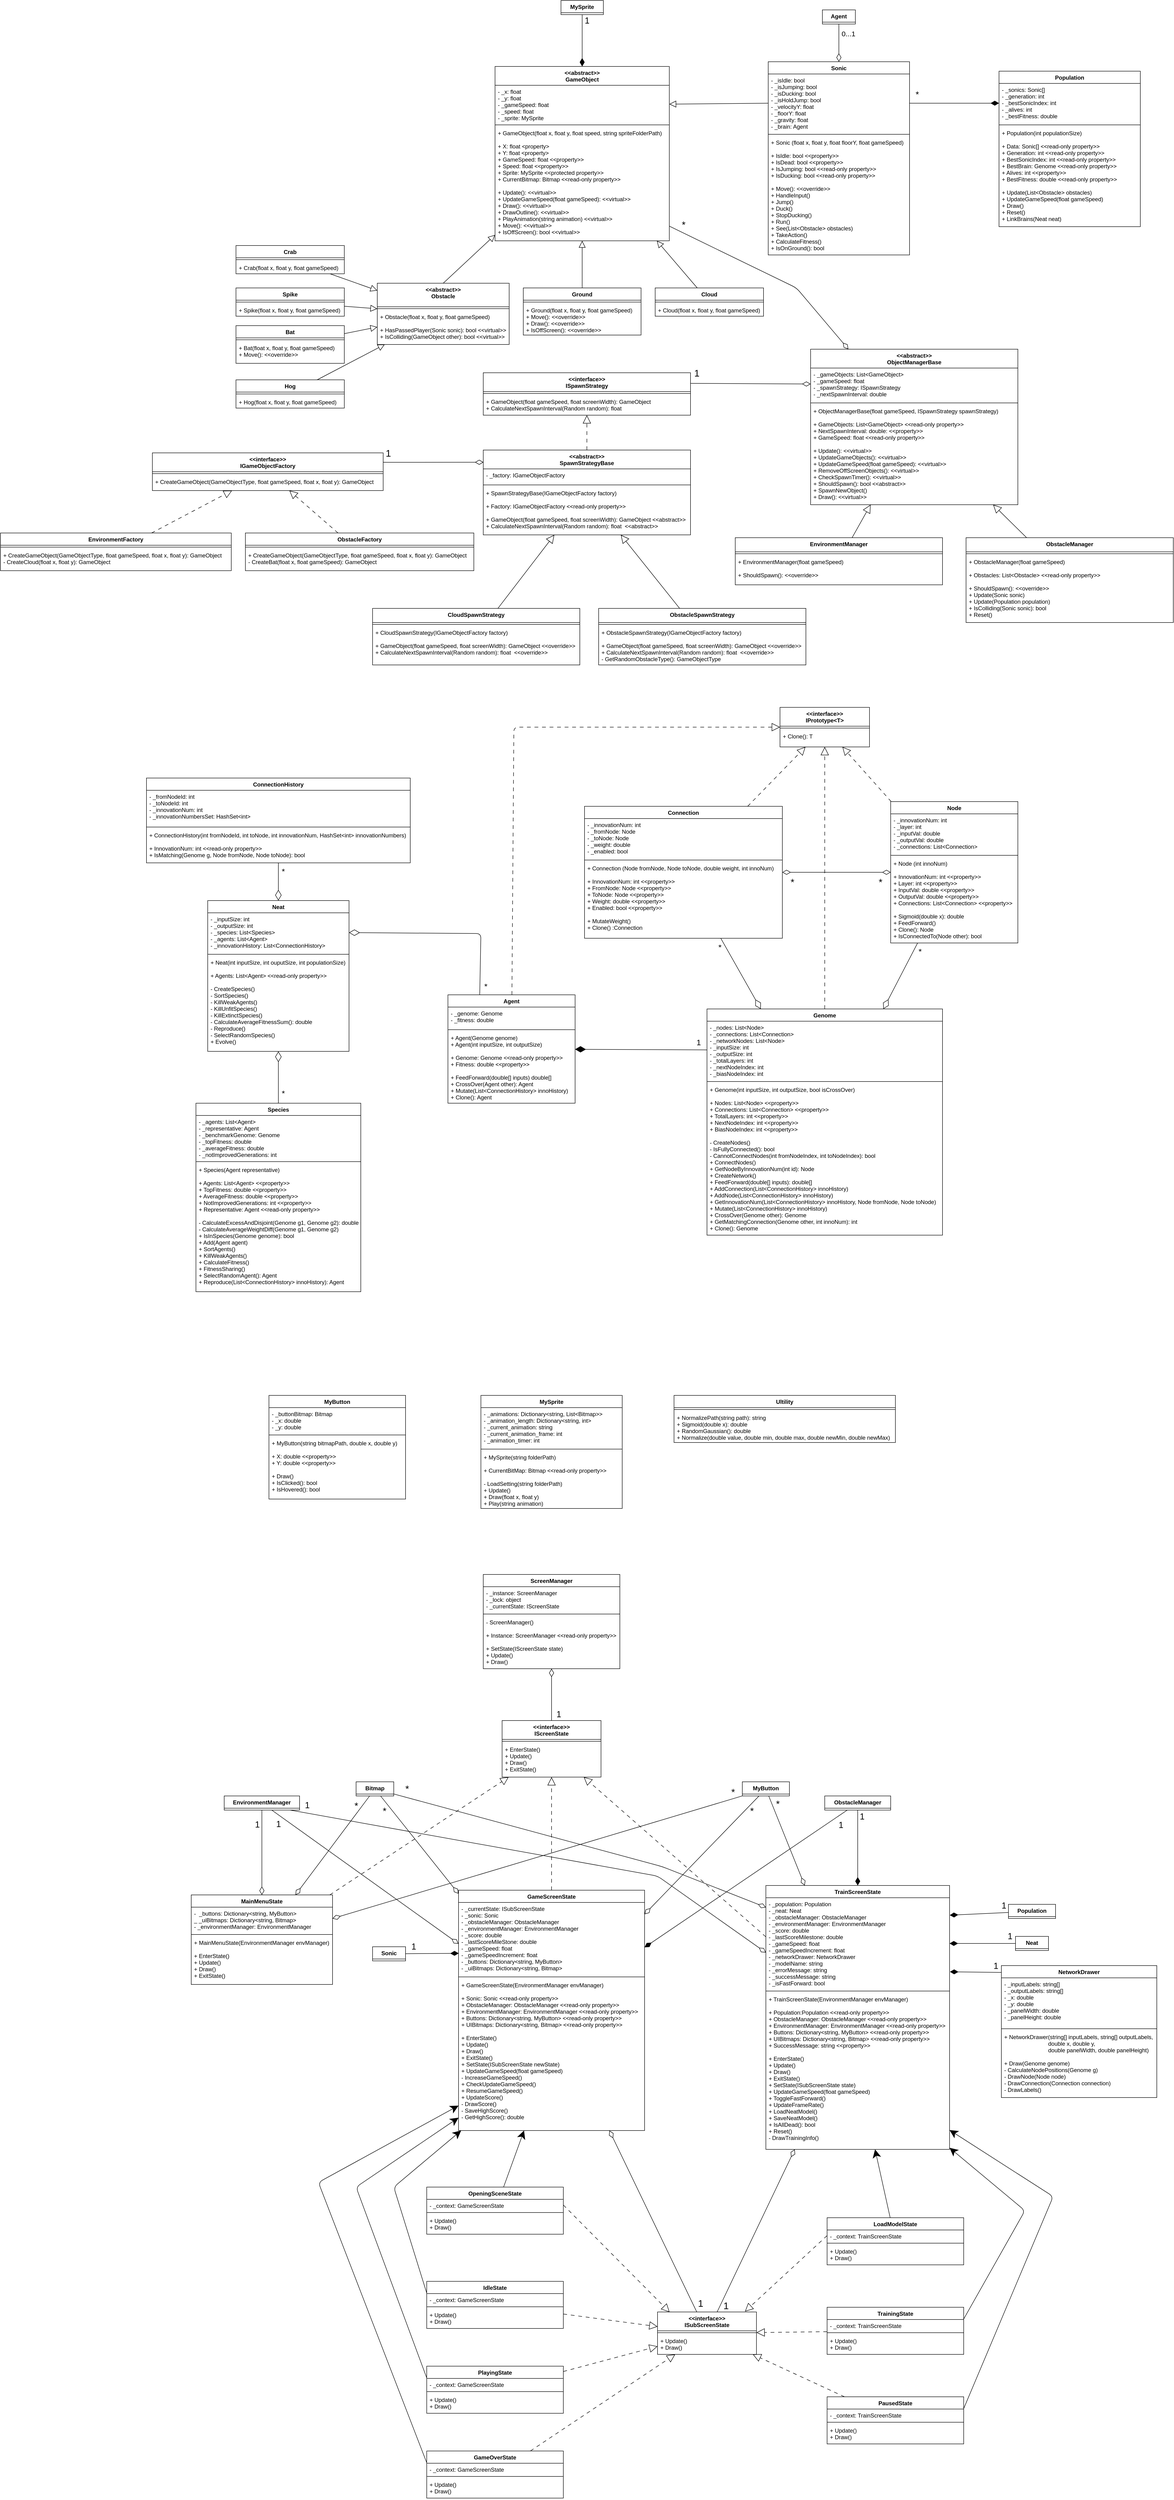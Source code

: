 <mxfile>
    <diagram id="orqxFLYhP0BUc9gmHuvd" name="Page-1">
        <mxGraphModel dx="1823" dy="1080" grid="1" gridSize="10" guides="1" tooltips="1" connect="1" arrows="1" fold="1" page="1" pageScale="1" pageWidth="850" pageHeight="1100" math="0" shadow="0">
            <root>
                <mxCell id="0"/>
                <mxCell id="1" parent="0"/>
                <mxCell id="2" value="&lt;&lt;abstract&gt;&gt;&#10;GameObject" style="swimlane;fontStyle=1;align=center;verticalAlign=top;childLayout=stackLayout;horizontal=1;startSize=40;horizontalStack=0;resizeParent=1;resizeParentMax=0;resizeLast=0;collapsible=1;marginBottom=0;" parent="1" vertex="1">
                    <mxGeometry x="220" y="280" width="370" height="370" as="geometry"/>
                </mxCell>
                <mxCell id="3" value="- _x: float&#10;- _y: float&#10;- _gameSpeed: float&#10;- _speed: float&#10;- _sprite: MySprite" style="text;strokeColor=none;fillColor=none;align=left;verticalAlign=top;spacingLeft=4;spacingRight=4;overflow=hidden;rotatable=0;points=[[0,0.5],[1,0.5]];portConstraint=eastwest;" parent="2" vertex="1">
                    <mxGeometry y="40" width="370" height="80" as="geometry"/>
                </mxCell>
                <mxCell id="4" value="" style="line;strokeWidth=1;fillColor=none;align=left;verticalAlign=middle;spacingTop=-1;spacingLeft=3;spacingRight=3;rotatable=0;labelPosition=right;points=[];portConstraint=eastwest;strokeColor=inherit;" parent="2" vertex="1">
                    <mxGeometry y="120" width="370" height="8" as="geometry"/>
                </mxCell>
                <mxCell id="5" value="+ GameObject(float x, float y, float speed, string spriteFolderPath)&#10;&#10;+ X: float &lt;property&gt;&#10;+ Y: float &lt;property&gt;&#10;+ GameSpeed: float &lt;&lt;property&gt;&gt;&#10;+ Speed: float &lt;&lt;property&gt;&gt;&#10;+ Sprite: MySprite &lt;&lt;protected property&gt;&gt;&#10;+ CurrentBitmap: Bitmap &lt;&lt;read-only property&gt;&gt;&#10;&#10;+ Update(): &lt;&lt;virtual&gt;&gt;&#10;+ UpdateGameSpeed(float gameSpeed): &lt;&lt;virtual&gt;&gt;&#10;+ Draw(): &lt;&lt;virtual&gt;&gt;&#10;+ DrawOutline(): &lt;&lt;virtual&gt;&gt;&#10;+ PlayAnimation(string animation) &lt;&lt;virtual&gt;&gt;&#10;+ Move(): &lt;&lt;virtual&gt;&gt;&#10;+ IsOffScreen(): bool &lt;&lt;virtual&gt;&gt;" style="text;strokeColor=none;fillColor=none;align=left;verticalAlign=top;spacingLeft=4;spacingRight=4;overflow=hidden;rotatable=0;points=[[0,0.5],[1,0.5]];portConstraint=eastwest;" parent="2" vertex="1">
                    <mxGeometry y="128" width="370" height="242" as="geometry"/>
                </mxCell>
                <mxCell id="61" style="edgeStyle=none;html=1;strokeWidth=1;endArrow=block;endFill=0;endSize=12;" parent="1" source="9" target="13" edge="1">
                    <mxGeometry relative="1" as="geometry"/>
                </mxCell>
                <mxCell id="9" value="Bat" style="swimlane;fontStyle=1;align=center;verticalAlign=top;childLayout=stackLayout;horizontal=1;startSize=26;horizontalStack=0;resizeParent=1;resizeParentMax=0;resizeLast=0;collapsible=1;marginBottom=0;" parent="1" vertex="1">
                    <mxGeometry x="-330" y="830" width="230" height="80" as="geometry"/>
                </mxCell>
                <mxCell id="11" value="" style="line;strokeWidth=1;fillColor=none;align=left;verticalAlign=middle;spacingTop=-1;spacingLeft=3;spacingRight=3;rotatable=0;labelPosition=right;points=[];portConstraint=eastwest;strokeColor=inherit;" parent="9" vertex="1">
                    <mxGeometry y="26" width="230" height="8" as="geometry"/>
                </mxCell>
                <mxCell id="12" value="+ Bat(float x, float y, float gameSpeed)&#10;+ Move(): &lt;&lt;override&gt;&gt;" style="text;strokeColor=none;fillColor=none;align=left;verticalAlign=top;spacingLeft=4;spacingRight=4;overflow=hidden;rotatable=0;points=[[0,0.5],[1,0.5]];portConstraint=eastwest;" parent="9" vertex="1">
                    <mxGeometry y="34" width="230" height="46" as="geometry"/>
                </mxCell>
                <mxCell id="55" style="edgeStyle=none;html=1;strokeWidth=1;endArrow=block;endFill=0;endSize=12;exitX=0.5;exitY=0;exitDx=0;exitDy=0;" parent="1" source="13" target="2" edge="1">
                    <mxGeometry relative="1" as="geometry"/>
                </mxCell>
                <mxCell id="13" value="&lt;&lt;abstract&gt;&gt;&#10;Obstacle" style="swimlane;fontStyle=1;align=center;verticalAlign=top;childLayout=stackLayout;horizontal=1;startSize=50;horizontalStack=0;resizeParent=1;resizeParentMax=0;resizeLast=0;collapsible=1;marginBottom=0;" parent="1" vertex="1">
                    <mxGeometry x="-30" y="740" width="280" height="130" as="geometry"/>
                </mxCell>
                <mxCell id="15" value="" style="line;strokeWidth=1;fillColor=none;align=left;verticalAlign=middle;spacingTop=-1;spacingLeft=3;spacingRight=3;rotatable=0;labelPosition=right;points=[];portConstraint=eastwest;strokeColor=inherit;" parent="13" vertex="1">
                    <mxGeometry y="50" width="280" height="8" as="geometry"/>
                </mxCell>
                <mxCell id="16" value="+ Obstacle(float x, float y, float gameSpeed)&#10;&#10;+ HasPassedPlayer(Sonic sonic): bool &lt;&lt;virtual&gt;&gt;&#10;+ IsColliding(GameObject other): bool &lt;&lt;virtual&gt;&gt;&#10;" style="text;strokeColor=none;fillColor=none;align=left;verticalAlign=top;spacingLeft=4;spacingRight=4;overflow=hidden;rotatable=0;points=[[0,0.5],[1,0.5]];portConstraint=eastwest;" parent="13" vertex="1">
                    <mxGeometry y="58" width="280" height="72" as="geometry"/>
                </mxCell>
                <mxCell id="59" style="edgeStyle=none;html=1;strokeWidth=1;endArrow=block;endFill=0;endSize=12;" parent="1" source="17" target="13" edge="1">
                    <mxGeometry relative="1" as="geometry"/>
                </mxCell>
                <mxCell id="17" value="Crab" style="swimlane;fontStyle=1;align=center;verticalAlign=top;childLayout=stackLayout;horizontal=1;startSize=26;horizontalStack=0;resizeParent=1;resizeParentMax=0;resizeLast=0;collapsible=1;marginBottom=0;" parent="1" vertex="1">
                    <mxGeometry x="-330" y="660" width="230" height="60" as="geometry"/>
                </mxCell>
                <mxCell id="18" value="" style="line;strokeWidth=1;fillColor=none;align=left;verticalAlign=middle;spacingTop=-1;spacingLeft=3;spacingRight=3;rotatable=0;labelPosition=right;points=[];portConstraint=eastwest;strokeColor=inherit;" parent="17" vertex="1">
                    <mxGeometry y="26" width="230" height="8" as="geometry"/>
                </mxCell>
                <mxCell id="19" value="+ Crab(float x, float y, float gameSpeed)" style="text;strokeColor=none;fillColor=none;align=left;verticalAlign=top;spacingLeft=4;spacingRight=4;overflow=hidden;rotatable=0;points=[[0,0.5],[1,0.5]];portConstraint=eastwest;" parent="17" vertex="1">
                    <mxGeometry y="34" width="230" height="26" as="geometry"/>
                </mxCell>
                <mxCell id="62" style="edgeStyle=none;html=1;strokeWidth=1;endArrow=block;endFill=0;endSize=12;" parent="1" source="20" target="13" edge="1">
                    <mxGeometry relative="1" as="geometry"/>
                </mxCell>
                <mxCell id="20" value="Hog" style="swimlane;fontStyle=1;align=center;verticalAlign=top;childLayout=stackLayout;horizontal=1;startSize=26;horizontalStack=0;resizeParent=1;resizeParentMax=0;resizeLast=0;collapsible=1;marginBottom=0;" parent="1" vertex="1">
                    <mxGeometry x="-330" y="945" width="230" height="60" as="geometry"/>
                </mxCell>
                <mxCell id="21" value="" style="line;strokeWidth=1;fillColor=none;align=left;verticalAlign=middle;spacingTop=-1;spacingLeft=3;spacingRight=3;rotatable=0;labelPosition=right;points=[];portConstraint=eastwest;strokeColor=inherit;" parent="20" vertex="1">
                    <mxGeometry y="26" width="230" height="8" as="geometry"/>
                </mxCell>
                <mxCell id="22" value="+ Hog(float x, float y, float gameSpeed)" style="text;strokeColor=none;fillColor=none;align=left;verticalAlign=top;spacingLeft=4;spacingRight=4;overflow=hidden;rotatable=0;points=[[0,0.5],[1,0.5]];portConstraint=eastwest;" parent="20" vertex="1">
                    <mxGeometry y="34" width="230" height="26" as="geometry"/>
                </mxCell>
                <mxCell id="60" style="edgeStyle=none;html=1;strokeWidth=1;endArrow=block;endFill=0;endSize=12;" parent="1" source="23" target="13" edge="1">
                    <mxGeometry relative="1" as="geometry"/>
                </mxCell>
                <mxCell id="23" value="Spike" style="swimlane;fontStyle=1;align=center;verticalAlign=top;childLayout=stackLayout;horizontal=1;startSize=26;horizontalStack=0;resizeParent=1;resizeParentMax=0;resizeLast=0;collapsible=1;marginBottom=0;" parent="1" vertex="1">
                    <mxGeometry x="-330" y="750" width="230" height="60" as="geometry"/>
                </mxCell>
                <mxCell id="24" value="" style="line;strokeWidth=1;fillColor=none;align=left;verticalAlign=middle;spacingTop=-1;spacingLeft=3;spacingRight=3;rotatable=0;labelPosition=right;points=[];portConstraint=eastwest;strokeColor=inherit;" parent="23" vertex="1">
                    <mxGeometry y="26" width="230" height="8" as="geometry"/>
                </mxCell>
                <mxCell id="25" value="+ Spike(float x, float y, float gameSpeed)" style="text;strokeColor=none;fillColor=none;align=left;verticalAlign=top;spacingLeft=4;spacingRight=4;overflow=hidden;rotatable=0;points=[[0,0.5],[1,0.5]];portConstraint=eastwest;" parent="23" vertex="1">
                    <mxGeometry y="34" width="230" height="26" as="geometry"/>
                </mxCell>
                <mxCell id="58" style="edgeStyle=none;html=1;strokeWidth=1;endArrow=block;endFill=0;endSize=12;" parent="1" source="30" target="2" edge="1">
                    <mxGeometry relative="1" as="geometry"/>
                </mxCell>
                <mxCell id="30" value="Cloud" style="swimlane;fontStyle=1;align=center;verticalAlign=top;childLayout=stackLayout;horizontal=1;startSize=26;horizontalStack=0;resizeParent=1;resizeParentMax=0;resizeLast=0;collapsible=1;marginBottom=0;" parent="1" vertex="1">
                    <mxGeometry x="560" y="750" width="230" height="60" as="geometry"/>
                </mxCell>
                <mxCell id="31" value="" style="line;strokeWidth=1;fillColor=none;align=left;verticalAlign=middle;spacingTop=-1;spacingLeft=3;spacingRight=3;rotatable=0;labelPosition=right;points=[];portConstraint=eastwest;strokeColor=inherit;" parent="30" vertex="1">
                    <mxGeometry y="26" width="230" height="8" as="geometry"/>
                </mxCell>
                <mxCell id="32" value="+ Cloud(float x, float y, float gameSpeed)" style="text;strokeColor=none;fillColor=none;align=left;verticalAlign=top;spacingLeft=4;spacingRight=4;overflow=hidden;rotatable=0;points=[[0,0.5],[1,0.5]];portConstraint=eastwest;" parent="30" vertex="1">
                    <mxGeometry y="34" width="230" height="26" as="geometry"/>
                </mxCell>
                <mxCell id="33" value="Sonic" style="swimlane;fontStyle=1;align=center;verticalAlign=top;childLayout=stackLayout;horizontal=1;startSize=26;horizontalStack=0;resizeParent=1;resizeParentMax=0;resizeLast=0;collapsible=1;marginBottom=0;" parent="1" vertex="1">
                    <mxGeometry x="800" y="270" width="300" height="410" as="geometry"/>
                </mxCell>
                <mxCell id="34" value="- _isIdle: bool&#10;- _isJumping: bool&#10;- _isDucking: bool&#10;- _isHoldJump: bool&#10;- _velocityY: float&#10;- _floorY: float&#10;- _gravity: float&#10;- _brain: Agent" style="text;strokeColor=none;fillColor=none;align=left;verticalAlign=top;spacingLeft=4;spacingRight=4;overflow=hidden;rotatable=0;points=[[0,0.5],[1,0.5]];portConstraint=eastwest;" parent="33" vertex="1">
                    <mxGeometry y="26" width="300" height="124" as="geometry"/>
                </mxCell>
                <mxCell id="35" value="" style="line;strokeWidth=1;fillColor=none;align=left;verticalAlign=middle;spacingTop=-1;spacingLeft=3;spacingRight=3;rotatable=0;labelPosition=right;points=[];portConstraint=eastwest;strokeColor=inherit;" parent="33" vertex="1">
                    <mxGeometry y="150" width="300" height="8" as="geometry"/>
                </mxCell>
                <mxCell id="36" value="+ Sonic (float x, float y, float floorY, float gameSpeed)&#10;&#10;+ IsIdle: bool &lt;&lt;property&gt;&gt;&#10;+ IsDead: bool &lt;&lt;property&gt;&gt;&#10;+ IsJumping: bool &lt;&lt;read-only property&gt;&gt;&#10;+ IsDucking: bool &lt;&lt;read-only property&gt;&gt;&#10;&#10;+ Move(): &lt;&lt;override&gt;&gt;&#10;+ HandleInput()&#10;+ Jump()&#10;+ Duck()&#10;+ StopDucking()&#10;+ Run()&#10;+ See(List&lt;Obstacle&gt; obstacles)&#10;+ TakeAction()&#10;+ CalculateFitness()&#10;+ IsOnGround(): bool" style="text;strokeColor=none;fillColor=none;align=left;verticalAlign=top;spacingLeft=4;spacingRight=4;overflow=hidden;rotatable=0;points=[[0,0.5],[1,0.5]];portConstraint=eastwest;" parent="33" vertex="1">
                    <mxGeometry y="158" width="300" height="252" as="geometry"/>
                </mxCell>
                <mxCell id="57" style="edgeStyle=none;html=1;exitX=0.5;exitY=0;exitDx=0;exitDy=0;strokeWidth=1;endArrow=block;endFill=0;endSize=12;" parent="1" source="48" target="2" edge="1">
                    <mxGeometry relative="1" as="geometry"/>
                </mxCell>
                <mxCell id="48" value="Ground" style="swimlane;fontStyle=1;align=center;verticalAlign=top;childLayout=stackLayout;horizontal=1;startSize=26;horizontalStack=0;resizeParent=1;resizeParentMax=0;resizeLast=0;collapsible=1;marginBottom=0;" parent="1" vertex="1">
                    <mxGeometry x="280" y="750" width="250" height="100" as="geometry"/>
                </mxCell>
                <mxCell id="49" value="" style="line;strokeWidth=1;fillColor=none;align=left;verticalAlign=middle;spacingTop=-1;spacingLeft=3;spacingRight=3;rotatable=0;labelPosition=right;points=[];portConstraint=eastwest;strokeColor=inherit;" parent="48" vertex="1">
                    <mxGeometry y="26" width="250" height="8" as="geometry"/>
                </mxCell>
                <mxCell id="50" value="+ Ground(float x, float y, float gameSpeed)&#10;+ Move(): &lt;&lt;override&gt;&gt;&#10;+ Draw(): &lt;&lt;override&gt;&gt;&#10;+ IsOffScreen(): &lt;&lt;override&gt;&gt;" style="text;strokeColor=none;fillColor=none;align=left;verticalAlign=top;spacingLeft=4;spacingRight=4;overflow=hidden;rotatable=0;points=[[0,0.5],[1,0.5]];portConstraint=eastwest;" parent="48" vertex="1">
                    <mxGeometry y="34" width="250" height="66" as="geometry"/>
                </mxCell>
                <mxCell id="51" style="edgeStyle=none;html=1;exitX=0;exitY=0.5;exitDx=0;exitDy=0;entryX=1;entryY=0.5;entryDx=0;entryDy=0;endArrow=block;endFill=0;endSize=12;" parent="1" source="34" target="3" edge="1">
                    <mxGeometry relative="1" as="geometry"/>
                </mxCell>
                <mxCell id="110" style="edgeStyle=none;html=1;fontSize=17;endArrow=diamondThin;endFill=0;endSize=20;" parent="1" source="68" target="80" edge="1">
                    <mxGeometry relative="1" as="geometry"/>
                </mxCell>
                <mxCell id="111" value="*" style="edgeLabel;html=1;align=center;verticalAlign=middle;resizable=0;points=[];fontSize=17;" parent="110" vertex="1" connectable="0">
                    <mxGeometry x="-0.805" y="3" relative="1" as="geometry">
                        <mxPoint x="9" y="4" as="offset"/>
                    </mxGeometry>
                </mxCell>
                <mxCell id="406" style="edgeStyle=none;html=1;dashed=1;fontSize=20;startArrow=none;startFill=0;endArrow=block;endFill=0;startSize=15;endSize=15;dashPattern=8 8;" edge="1" parent="1" source="68" target="400">
                    <mxGeometry relative="1" as="geometry"/>
                </mxCell>
                <mxCell id="68" value="Node" style="swimlane;fontStyle=1;align=center;verticalAlign=top;childLayout=stackLayout;horizontal=1;startSize=26;horizontalStack=0;resizeParent=1;resizeParentMax=0;resizeLast=0;collapsible=1;marginBottom=0;" parent="1" vertex="1">
                    <mxGeometry x="1060" y="1840" width="270" height="300" as="geometry"/>
                </mxCell>
                <mxCell id="69" value="- _innovationNum: int&#10;- _layer: int&#10;- _inputVal: double&#10;- _outputVal: double&#10;- _connections: List&lt;Connection&gt;" style="text;strokeColor=none;fillColor=none;align=left;verticalAlign=top;spacingLeft=4;spacingRight=4;overflow=hidden;rotatable=0;points=[[0,0.5],[1,0.5]];portConstraint=eastwest;" parent="68" vertex="1">
                    <mxGeometry y="26" width="270" height="84" as="geometry"/>
                </mxCell>
                <mxCell id="70" value="" style="line;strokeWidth=1;fillColor=none;align=left;verticalAlign=middle;spacingTop=-1;spacingLeft=3;spacingRight=3;rotatable=0;labelPosition=right;points=[];portConstraint=eastwest;strokeColor=inherit;" parent="68" vertex="1">
                    <mxGeometry y="110" width="270" height="8" as="geometry"/>
                </mxCell>
                <mxCell id="71" value="+ Node (int innoNum)&#10;&#10;+ InnovationNum: int &lt;&lt;property&gt;&gt;&#10;+ Layer: int &lt;&lt;property&gt;&gt;&#10;+ InputVal: double &lt;&lt;property&gt;&gt;&#10;+ OutputVal: double &lt;&lt;property&gt;&gt;&#10;+ Connections: List&lt;Connection&gt; &lt;&lt;property&gt;&gt;&#10;&#10;+ Sigmoid(double x): double&#10;+ FeedForward()&#10;+ Clone(): Node&#10;+ IsConnectedTo(Node other): bool" style="text;strokeColor=none;fillColor=none;align=left;verticalAlign=top;spacingLeft=4;spacingRight=4;overflow=hidden;rotatable=0;points=[[0,0.5],[1,0.5]];portConstraint=eastwest;" parent="68" vertex="1">
                    <mxGeometry y="118" width="270" height="182" as="geometry"/>
                </mxCell>
                <mxCell id="109" style="edgeStyle=none;html=1;fontSize=17;endArrow=diamondThin;endFill=0;endSize=20;" parent="1" target="80" edge="1" source="72">
                    <mxGeometry relative="1" as="geometry">
                        <mxPoint x="724" y="2140" as="sourcePoint"/>
                    </mxGeometry>
                </mxCell>
                <mxCell id="112" value="*" style="edgeLabel;html=1;align=center;verticalAlign=middle;resizable=0;points=[];fontSize=17;" parent="109" vertex="1" connectable="0">
                    <mxGeometry x="-0.835" y="1" relative="1" as="geometry">
                        <mxPoint x="-10" y="8" as="offset"/>
                    </mxGeometry>
                </mxCell>
                <mxCell id="393" style="edgeStyle=none;html=1;startArrow=diamondThin;startFill=0;endArrow=diamondThin;endFill=0;endSize=15;startSize=15;" edge="1" parent="1" source="72" target="68">
                    <mxGeometry relative="1" as="geometry"/>
                </mxCell>
                <mxCell id="394" value="&lt;font style=&quot;font-size: 20px;&quot;&gt;*&lt;/font&gt;" style="edgeLabel;html=1;align=center;verticalAlign=middle;resizable=0;points=[];" vertex="1" connectable="0" parent="393">
                    <mxGeometry x="-0.762" y="1" relative="1" as="geometry">
                        <mxPoint x="-7" y="21" as="offset"/>
                    </mxGeometry>
                </mxCell>
                <mxCell id="395" value="*" style="edgeLabel;html=1;align=center;verticalAlign=middle;resizable=0;points=[];fontSize=20;" vertex="1" connectable="0" parent="393">
                    <mxGeometry x="0.804" y="1" relative="1" as="geometry">
                        <mxPoint y="21" as="offset"/>
                    </mxGeometry>
                </mxCell>
                <mxCell id="405" style="edgeStyle=none;html=1;dashed=1;fontSize=20;startArrow=none;startFill=0;endArrow=block;endFill=0;startSize=15;endSize=15;dashPattern=8 8;" edge="1" parent="1" source="72" target="400">
                    <mxGeometry relative="1" as="geometry"/>
                </mxCell>
                <mxCell id="72" value="Connection" style="swimlane;fontStyle=1;align=center;verticalAlign=top;childLayout=stackLayout;horizontal=1;startSize=26;horizontalStack=0;resizeParent=1;resizeParentMax=0;resizeLast=0;collapsible=1;marginBottom=0;" parent="1" vertex="1">
                    <mxGeometry x="410" y="1850" width="420" height="280" as="geometry"/>
                </mxCell>
                <mxCell id="73" value="- _innovationNum: int&#10;- _fromNode: Node&#10;- _toNode: Node&#10;- _weight: double&#10;- _enabled: bool" style="text;strokeColor=none;fillColor=none;align=left;verticalAlign=top;spacingLeft=4;spacingRight=4;overflow=hidden;rotatable=0;points=[[0,0.5],[1,0.5]];portConstraint=eastwest;" parent="72" vertex="1">
                    <mxGeometry y="26" width="420" height="84" as="geometry"/>
                </mxCell>
                <mxCell id="74" value="" style="line;strokeWidth=1;fillColor=none;align=left;verticalAlign=middle;spacingTop=-1;spacingLeft=3;spacingRight=3;rotatable=0;labelPosition=right;points=[];portConstraint=eastwest;strokeColor=inherit;" parent="72" vertex="1">
                    <mxGeometry y="110" width="420" height="8" as="geometry"/>
                </mxCell>
                <mxCell id="75" value="+ Connection (Node fromNode, Node toNode, double weight, int innoNum)&#10;&#10;+ InnovationNum: int &lt;&lt;property&gt;&gt;&#10;+ FromNode: Node &lt;&lt;property&gt;&gt;&#10;+ ToNode: Node &lt;&lt;property&gt;&gt;&#10;+ Weight: double &lt;&lt;property&gt;&gt;&#10;+ Enabled: bool &lt;&lt;property&gt;&gt;&#10;&#10;+ MutateWeight()&#10;+ Clone() :Connection" style="text;strokeColor=none;fillColor=none;align=left;verticalAlign=top;spacingLeft=4;spacingRight=4;overflow=hidden;rotatable=0;points=[[0,0.5],[1,0.5]];portConstraint=eastwest;" parent="72" vertex="1">
                    <mxGeometry y="118" width="420" height="162" as="geometry"/>
                </mxCell>
                <mxCell id="104" style="edgeStyle=none;html=1;fontSize=17;endArrow=diamondThin;endFill=0;endSize=20;" parent="1" source="76" target="88" edge="1">
                    <mxGeometry relative="1" as="geometry"/>
                </mxCell>
                <mxCell id="105" value="*" style="edgeLabel;html=1;align=center;verticalAlign=middle;resizable=0;points=[];fontSize=17;" parent="104" vertex="1" connectable="0">
                    <mxGeometry x="-0.531" relative="1" as="geometry">
                        <mxPoint x="10" as="offset"/>
                    </mxGeometry>
                </mxCell>
                <mxCell id="76" value="ConnectionHistory" style="swimlane;fontStyle=1;align=center;verticalAlign=top;childLayout=stackLayout;horizontal=1;startSize=26;horizontalStack=0;resizeParent=1;resizeParentMax=0;resizeLast=0;collapsible=1;marginBottom=0;" parent="1" vertex="1">
                    <mxGeometry x="-520" y="1790" width="560" height="180" as="geometry"/>
                </mxCell>
                <mxCell id="77" value="- _fromNodeId: int&#10;- _toNodeId: int&#10;- _innovationNum: int&#10;- _innovationNumbersSet: HashSet&lt;int&gt;" style="text;strokeColor=none;fillColor=none;align=left;verticalAlign=top;spacingLeft=4;spacingRight=4;overflow=hidden;rotatable=0;points=[[0,0.5],[1,0.5]];portConstraint=eastwest;" parent="76" vertex="1">
                    <mxGeometry y="26" width="560" height="74" as="geometry"/>
                </mxCell>
                <mxCell id="78" value="" style="line;strokeWidth=1;fillColor=none;align=left;verticalAlign=middle;spacingTop=-1;spacingLeft=3;spacingRight=3;rotatable=0;labelPosition=right;points=[];portConstraint=eastwest;strokeColor=inherit;" parent="76" vertex="1">
                    <mxGeometry y="100" width="560" height="8" as="geometry"/>
                </mxCell>
                <mxCell id="79" value="+ ConnectionHistory(int fromNodeId, int toNode, int innovationNum, HashSet&lt;int&gt; innovationNumbers)&#10;&#10;+ InnovationNum: int &lt;&lt;read-only property&gt;&gt;&#10;+ IsMatching(Genome g, Node fromNode, Node toNode): bool" style="text;strokeColor=none;fillColor=none;align=left;verticalAlign=top;spacingLeft=4;spacingRight=4;overflow=hidden;rotatable=0;points=[[0,0.5],[1,0.5]];portConstraint=eastwest;" parent="76" vertex="1">
                    <mxGeometry y="108" width="560" height="72" as="geometry"/>
                </mxCell>
                <mxCell id="404" style="edgeStyle=none;html=1;fontSize=20;startArrow=none;startFill=0;endArrow=block;endFill=0;startSize=15;endSize=15;dashed=1;dashPattern=8 8;" edge="1" parent="1" source="80" target="400">
                    <mxGeometry relative="1" as="geometry"/>
                </mxCell>
                <mxCell id="80" value="Genome" style="swimlane;fontStyle=1;align=center;verticalAlign=top;childLayout=stackLayout;horizontal=1;startSize=26;horizontalStack=0;resizeParent=1;resizeParentMax=0;resizeLast=0;collapsible=1;marginBottom=0;" parent="1" vertex="1">
                    <mxGeometry x="670" y="2280" width="500" height="480" as="geometry">
                        <mxRectangle x="960" y="1480" width="90" height="30" as="alternateBounds"/>
                    </mxGeometry>
                </mxCell>
                <mxCell id="81" value="- _nodes: List&lt;Node&gt;&#10;- _connections: List&lt;Connection&gt;&#10;- _networkNodes: List&lt;Node&gt;&#10;- _inputSize: int&#10;- _outputSize: int&#10;- _totalLayers: int&#10;- _nextNodeIndex: int&#10;- _biasNodeIndex: int" style="text;strokeColor=none;fillColor=none;align=left;verticalAlign=top;spacingLeft=4;spacingRight=4;overflow=hidden;rotatable=0;points=[[0,0.5],[1,0.5]];portConstraint=eastwest;" parent="80" vertex="1">
                    <mxGeometry y="26" width="500" height="124" as="geometry"/>
                </mxCell>
                <mxCell id="82" value="" style="line;strokeWidth=1;fillColor=none;align=left;verticalAlign=middle;spacingTop=-1;spacingLeft=3;spacingRight=3;rotatable=0;labelPosition=right;points=[];portConstraint=eastwest;strokeColor=inherit;" parent="80" vertex="1">
                    <mxGeometry y="150" width="500" height="8" as="geometry"/>
                </mxCell>
                <mxCell id="83" value="+ Genome(int inputSize, int outputSize, bool isCrossOver)&#10;&#10;+ Nodes: List&lt;Node&gt; &lt;&lt;property&gt;&gt;&#10;+ Connections: List&lt;Connection&gt; &lt;&lt;property&gt;&gt;&#10;+ TotalLayers: int &lt;&lt;property&gt;&gt;&#10;+ NextNodeIndex: int &lt;&lt;property&gt;&gt;&#10;+ BiasNodeIndex: int &lt;&lt;property&gt;&gt;&#10;&#10;- CreateNodes()&#10;- IsFullyConnected(): bool&#10;- CannotConnectNodes(int fromNodeIndex, int toNodeIndex): bool&#10;+ ConnectNodes()&#10;+ GetNodeByInnovationNum(int id): Node&#10;+ CreateNetwork()&#10;+ FeedForward(double[] inputs): double[]&#10;+ AddConnection(List&lt;ConnectionHistory&gt; innoHistory)&#10;+ AddNode(List&lt;ConnectionHistory&gt; innoHistory)&#10;+ GetInnovationNum(List&lt;ConnectionHistory&gt; innoHistory, Node fromNode, Node toNode)&#10;+ Mutate(List&lt;ConnectionHistory&gt; innoHistory)&#10;+ CrossOver(Genome other): Genome&#10;+ GetMatchingConnection(Genome other, int innoNum): int&#10;+ Clone(): Genome&#10;" style="text;strokeColor=none;fillColor=none;align=left;verticalAlign=top;spacingLeft=4;spacingRight=4;overflow=hidden;rotatable=0;points=[[0,0.5],[1,0.5]];portConstraint=eastwest;" parent="80" vertex="1">
                    <mxGeometry y="158" width="500" height="322" as="geometry"/>
                </mxCell>
                <mxCell id="99" value="*" style="edgeStyle=none;html=1;fontSize=17;endArrow=diamondThin;endFill=0;endSize=20;" parent="1" source="84" target="91" edge="1">
                    <mxGeometry x="-0.636" y="-10" relative="1" as="geometry">
                        <mxPoint as="offset"/>
                    </mxGeometry>
                </mxCell>
                <mxCell id="84" value="Species" style="swimlane;fontStyle=1;align=center;verticalAlign=top;childLayout=stackLayout;horizontal=1;startSize=26;horizontalStack=0;resizeParent=1;resizeParentMax=0;resizeLast=0;collapsible=1;marginBottom=0;" parent="1" vertex="1">
                    <mxGeometry x="-415" y="2480" width="350" height="400" as="geometry"/>
                </mxCell>
                <mxCell id="85" value="- _agents: List&lt;Agent&gt;&#10;- _representative: Agent&#10;- _benchmarkGenome: Genome&#10;- _topFitness: double&#10;- _averageFitness: double&#10;- _notImprovedGenerations: int" style="text;strokeColor=none;fillColor=none;align=left;verticalAlign=top;spacingLeft=4;spacingRight=4;overflow=hidden;rotatable=0;points=[[0,0.5],[1,0.5]];portConstraint=eastwest;" parent="84" vertex="1">
                    <mxGeometry y="26" width="350" height="94" as="geometry"/>
                </mxCell>
                <mxCell id="86" value="" style="line;strokeWidth=1;fillColor=none;align=left;verticalAlign=middle;spacingTop=-1;spacingLeft=3;spacingRight=3;rotatable=0;labelPosition=right;points=[];portConstraint=eastwest;strokeColor=inherit;" parent="84" vertex="1">
                    <mxGeometry y="120" width="350" height="8" as="geometry"/>
                </mxCell>
                <mxCell id="87" value="+ Species(Agent representative)&#10;&#10;+ Agents: List&lt;Agent&gt; &lt;&lt;property&gt;&gt;&#10;+ TopFitness: double &lt;&lt;property&gt;&gt;&#10;+ AverageFitness: double &lt;&lt;property&gt;&gt;&#10;+ NotImprovedGenerations: int &lt;&lt;property&gt;&gt;&#10;+ Representative: Agent &lt;&lt;read-only property&gt;&gt;&#10;&#10;- CalculateExcessAndDisjoint(Genome g1, Genome g2): double&#10;- CalculateAverageWeightDiff(Genome g1, Genome g2)&#10;+ IsInSpecies(Genome genome): bool&#10;+ Add(Agent agent)&#10;+ SortAgents()&#10;+ KillWeakAgents()&#10;+ CalculateFitness()&#10;+ FitnessSharing()&#10;+ SelectRandomAgent(): Agent&#10;+ Reproduce(List&lt;ConnectionHistory&gt; innoHistory): Agent" style="text;strokeColor=none;fillColor=none;align=left;verticalAlign=top;spacingLeft=4;spacingRight=4;overflow=hidden;rotatable=0;points=[[0,0.5],[1,0.5]];portConstraint=eastwest;" parent="84" vertex="1">
                    <mxGeometry y="128" width="350" height="272" as="geometry"/>
                </mxCell>
                <mxCell id="88" value="Neat" style="swimlane;fontStyle=1;align=center;verticalAlign=top;childLayout=stackLayout;horizontal=1;startSize=26;horizontalStack=0;resizeParent=1;resizeParentMax=0;resizeLast=0;collapsible=1;marginBottom=0;" parent="1" vertex="1">
                    <mxGeometry x="-390" y="2050" width="300" height="320" as="geometry"/>
                </mxCell>
                <mxCell id="89" value="- _inputSize: int&#10;- _outputSize: int&#10;- _species: List&lt;Species&gt;&#10;- _agents: List&lt;Agent&gt;&#10;- _innovationHistory: List&lt;ConnectionHistory&gt;" style="text;strokeColor=none;fillColor=none;align=left;verticalAlign=top;spacingLeft=4;spacingRight=4;overflow=hidden;rotatable=0;points=[[0,0.5],[1,0.5]];portConstraint=eastwest;" parent="88" vertex="1">
                    <mxGeometry y="26" width="300" height="84" as="geometry"/>
                </mxCell>
                <mxCell id="90" value="" style="line;strokeWidth=1;fillColor=none;align=left;verticalAlign=middle;spacingTop=-1;spacingLeft=3;spacingRight=3;rotatable=0;labelPosition=right;points=[];portConstraint=eastwest;strokeColor=inherit;" parent="88" vertex="1">
                    <mxGeometry y="110" width="300" height="8" as="geometry"/>
                </mxCell>
                <mxCell id="91" value="+ Neat(int inputSize, int ouputSize, int populationSize)&#10;&#10;+ Agents: List&lt;Agent&gt; &lt;&lt;read-only property&gt;&gt;&#10;&#10;- CreateSpecies()&#10;- SortSpecies()&#10;- KillWeakAgents()&#10;- KillUnfitSpecies()&#10;- KillExtinctSpecies()&#10;- CalculateAverageFitnessSum(): double&#10;- Reproduce()&#10;- SelectRandomSpecies()&#10;+ Evolve()" style="text;strokeColor=none;fillColor=none;align=left;verticalAlign=top;spacingLeft=4;spacingRight=4;overflow=hidden;rotatable=0;points=[[0,0.5],[1,0.5]];portConstraint=eastwest;" parent="88" vertex="1">
                    <mxGeometry y="118" width="300" height="202" as="geometry"/>
                </mxCell>
                <mxCell id="100" style="edgeStyle=none;html=1;fontSize=17;endArrow=diamondThin;endFill=0;endSize=20;entryX=1;entryY=0.5;entryDx=0;entryDy=0;exitX=0.25;exitY=0;exitDx=0;exitDy=0;" parent="1" source="92" target="89" edge="1">
                    <mxGeometry relative="1" as="geometry">
                        <Array as="points">
                            <mxPoint x="190" y="2120"/>
                        </Array>
                    </mxGeometry>
                </mxCell>
                <mxCell id="101" value="*" style="edgeLabel;html=1;align=center;verticalAlign=middle;resizable=0;points=[];fontSize=17;" parent="100" vertex="1" connectable="0">
                    <mxGeometry x="-0.935" y="-2" relative="1" as="geometry">
                        <mxPoint x="10" y="-4" as="offset"/>
                    </mxGeometry>
                </mxCell>
                <mxCell id="407" style="edgeStyle=none;html=1;dashed=1;fontSize=20;startArrow=none;startFill=0;endArrow=block;endFill=0;startSize=15;endSize=15;dashPattern=8 8;" edge="1" parent="1" source="92" target="400">
                    <mxGeometry relative="1" as="geometry">
                        <Array as="points">
                            <mxPoint x="260" y="1682"/>
                        </Array>
                    </mxGeometry>
                </mxCell>
                <mxCell id="92" value="Agent" style="swimlane;fontStyle=1;align=center;verticalAlign=top;childLayout=stackLayout;horizontal=1;startSize=26;horizontalStack=0;resizeParent=1;resizeParentMax=0;resizeLast=0;collapsible=1;marginBottom=0;" parent="1" vertex="1">
                    <mxGeometry x="120" y="2250" width="270" height="230" as="geometry"/>
                </mxCell>
                <mxCell id="93" value="- _genome: Genome&#10;- _fitness: double" style="text;strokeColor=none;fillColor=none;align=left;verticalAlign=top;spacingLeft=4;spacingRight=4;overflow=hidden;rotatable=0;points=[[0,0.5],[1,0.5]];portConstraint=eastwest;" parent="92" vertex="1">
                    <mxGeometry y="26" width="270" height="44" as="geometry"/>
                </mxCell>
                <mxCell id="94" value="" style="line;strokeWidth=1;fillColor=none;align=left;verticalAlign=middle;spacingTop=-1;spacingLeft=3;spacingRight=3;rotatable=0;labelPosition=right;points=[];portConstraint=eastwest;strokeColor=inherit;" parent="92" vertex="1">
                    <mxGeometry y="70" width="270" height="8" as="geometry"/>
                </mxCell>
                <mxCell id="95" value="+ Agent(Genome genome)&#10;+ Agent(int inputSize, int outputSize)&#10;&#10;+ Genome: Genome &lt;&lt;read-only property&gt;&gt;&#10;+ Fitness: double &lt;&lt;property&gt;&gt;&#10;&#10;+ FeedForward(double[] inputs) double[]&#10;+ CrossOver(Agent other): Agent&#10;+ Mutate(List&lt;ConnectionHistory&gt; innoHistory)&#10;+ Clone(): Agent" style="text;strokeColor=none;fillColor=none;align=left;verticalAlign=top;spacingLeft=4;spacingRight=4;overflow=hidden;rotatable=0;points=[[0,0.5],[1,0.5]];portConstraint=eastwest;" parent="92" vertex="1">
                    <mxGeometry y="78" width="270" height="152" as="geometry"/>
                </mxCell>
                <mxCell id="107" style="edgeStyle=none;html=1;fontSize=17;endArrow=diamondThin;endFill=1;endSize=20;" parent="1" source="81" target="92" edge="1">
                    <mxGeometry relative="1" as="geometry"/>
                </mxCell>
                <mxCell id="108" value="1" style="edgeLabel;html=1;align=center;verticalAlign=middle;resizable=0;points=[];fontSize=17;" parent="107" vertex="1" connectable="0">
                    <mxGeometry x="-0.869" y="-2" relative="1" as="geometry">
                        <mxPoint y="-13" as="offset"/>
                    </mxGeometry>
                </mxCell>
                <mxCell id="113" value="Agent" style="swimlane;fontStyle=1;align=center;verticalAlign=top;childLayout=stackLayout;horizontal=1;startSize=26;horizontalStack=0;resizeParent=1;resizeParentMax=0;resizeLast=0;collapsible=1;marginBottom=0;" parent="1" vertex="1" collapsed="1">
                    <mxGeometry x="915" y="160" width="70" height="30" as="geometry">
                        <mxRectangle x="930" y="30" width="270" height="230" as="alternateBounds"/>
                    </mxGeometry>
                </mxCell>
                <mxCell id="114" value="- _genome: Genome&#10;- _fitness: double" style="text;strokeColor=none;fillColor=none;align=left;verticalAlign=top;spacingLeft=4;spacingRight=4;overflow=hidden;rotatable=0;points=[[0,0.5],[1,0.5]];portConstraint=eastwest;" parent="113" vertex="1">
                    <mxGeometry y="26" width="270" height="44" as="geometry"/>
                </mxCell>
                <mxCell id="115" value="" style="line;strokeWidth=1;fillColor=none;align=left;verticalAlign=middle;spacingTop=-1;spacingLeft=3;spacingRight=3;rotatable=0;labelPosition=right;points=[];portConstraint=eastwest;strokeColor=inherit;" parent="113" vertex="1">
                    <mxGeometry y="70" width="270" height="8" as="geometry"/>
                </mxCell>
                <mxCell id="116" value="+ Agent(Genome genome)&#10;+ Agent(int inputSize, int outputSize)&#10;&#10;+ Genome: Genome &lt;&lt;read-only property&gt;&gt;&#10;+ Fitness: double &lt;&lt;property&gt;&gt;&#10;&#10;+ FeedForward(double[] inputs) double[]&#10;+ CrossOver(Agent other): Agent&#10;+ Mutate(List&lt;ConnectionHistory&gt; innoHistory)&#10;+ Clone(): Agent" style="text;strokeColor=none;fillColor=none;align=left;verticalAlign=top;spacingLeft=4;spacingRight=4;overflow=hidden;rotatable=0;points=[[0,0.5],[1,0.5]];portConstraint=eastwest;" parent="113" vertex="1">
                    <mxGeometry y="78" width="270" height="152" as="geometry"/>
                </mxCell>
                <mxCell id="117" style="edgeStyle=none;html=1;entryX=0.5;entryY=0;entryDx=0;entryDy=0;endArrow=diamondThin;endFill=0;endSize=15;exitX=0.5;exitY=1;exitDx=0;exitDy=0;" parent="1" source="113" target="33" edge="1">
                    <mxGeometry relative="1" as="geometry">
                        <mxPoint x="1270" y="318" as="sourcePoint"/>
                    </mxGeometry>
                </mxCell>
                <mxCell id="118" value="&lt;font style=&quot;font-size: 15px;&quot;&gt;0...1&lt;/font&gt;" style="edgeLabel;html=1;align=center;verticalAlign=middle;resizable=0;points=[];" parent="117" vertex="1" connectable="0">
                    <mxGeometry x="-0.853" y="-2" relative="1" as="geometry">
                        <mxPoint x="22" y="14" as="offset"/>
                    </mxGeometry>
                </mxCell>
                <mxCell id="120" value="Population" style="swimlane;fontStyle=1;align=center;verticalAlign=top;childLayout=stackLayout;horizontal=1;startSize=26;horizontalStack=0;resizeParent=1;resizeParentMax=0;resizeLast=0;collapsible=1;marginBottom=0;" parent="1" vertex="1">
                    <mxGeometry x="1290" y="290" width="300" height="330" as="geometry"/>
                </mxCell>
                <mxCell id="121" value="- _sonics: Sonic[]&#10;- _generation: int&#10;- _bestSonicIndex: int&#10;- _alives: int&#10;- _bestFitness: double" style="text;strokeColor=none;fillColor=none;align=left;verticalAlign=top;spacingLeft=4;spacingRight=4;overflow=hidden;rotatable=0;points=[[0,0.5],[1,0.5]];portConstraint=eastwest;" parent="120" vertex="1">
                    <mxGeometry y="26" width="300" height="84" as="geometry"/>
                </mxCell>
                <mxCell id="122" value="" style="line;strokeWidth=1;fillColor=none;align=left;verticalAlign=middle;spacingTop=-1;spacingLeft=3;spacingRight=3;rotatable=0;labelPosition=right;points=[];portConstraint=eastwest;strokeColor=inherit;" parent="120" vertex="1">
                    <mxGeometry y="110" width="300" height="8" as="geometry"/>
                </mxCell>
                <mxCell id="123" value="+ Population(int populationSize)&#10;&#10;+ Data: Sonic[] &lt;&lt;read-only property&gt;&gt;&#10;+ Generation: int &lt;&lt;read-only property&gt;&gt;&#10;+ BestSonicIndex: int &lt;&lt;read-only property&gt;&gt;&#10;+ BestBrain: Genome &lt;&lt;read-only property&gt;&gt;&#10;+ Alives: int &lt;&lt;property&gt;&gt;&#10;+ BestFitness: double &lt;&lt;read-only property&gt;&gt;&#10;&#10;+ Update(List&lt;Obstacle&gt; obstacles)&#10;+ UpdateGameSpeed(float gameSpeed)&#10;+ Draw()&#10;+ Reset()&#10;+ LinkBrains(Neat neat)&#10;" style="text;strokeColor=none;fillColor=none;align=left;verticalAlign=top;spacingLeft=4;spacingRight=4;overflow=hidden;rotatable=0;points=[[0,0.5],[1,0.5]];portConstraint=eastwest;" parent="120" vertex="1">
                    <mxGeometry y="118" width="300" height="212" as="geometry"/>
                </mxCell>
                <mxCell id="124" style="edgeStyle=none;html=1;exitX=1;exitY=0.5;exitDx=0;exitDy=0;endArrow=diamondThin;endFill=1;endSize=15;" parent="1" source="34" target="121" edge="1">
                    <mxGeometry relative="1" as="geometry"/>
                </mxCell>
                <mxCell id="125" value="&lt;font style=&quot;font-size: 18px;&quot;&gt;*&lt;/font&gt;" style="edgeLabel;html=1;align=center;verticalAlign=middle;resizable=0;points=[];" parent="124" vertex="1" connectable="0">
                    <mxGeometry x="-0.832" y="2" relative="1" as="geometry">
                        <mxPoint y="-16" as="offset"/>
                    </mxGeometry>
                </mxCell>
                <mxCell id="130" style="edgeStyle=none;html=1;fontSize=18;endArrow=diamondThin;endFill=1;endSize=15;" parent="1" source="126" target="2" edge="1">
                    <mxGeometry relative="1" as="geometry"/>
                </mxCell>
                <mxCell id="132" value="1" style="edgeLabel;html=1;align=center;verticalAlign=middle;resizable=0;points=[];fontSize=18;" parent="130" vertex="1" connectable="0">
                    <mxGeometry x="-0.764" y="-2" relative="1" as="geometry">
                        <mxPoint x="12" as="offset"/>
                    </mxGeometry>
                </mxCell>
                <mxCell id="126" value="MySprite" style="swimlane;fontStyle=1;align=center;verticalAlign=top;childLayout=stackLayout;horizontal=1;startSize=26;horizontalStack=0;resizeParent=1;resizeParentMax=0;resizeLast=0;collapsible=1;marginBottom=0;" parent="1" vertex="1" collapsed="1">
                    <mxGeometry x="360" y="140" width="90" height="30" as="geometry">
                        <mxRectangle x="220" y="-70" width="300" height="240" as="alternateBounds"/>
                    </mxGeometry>
                </mxCell>
                <mxCell id="127" value="- _animations: Dictionary&lt;string, List&lt;Bitmap&gt;&gt;&#10;- _animation_length: Dictionary&lt;string, int&gt;&#10;- _current_animation: string&#10;- _current_animation_frame: int&#10;- _animation_timer: int" style="text;strokeColor=none;fillColor=none;align=left;verticalAlign=top;spacingLeft=4;spacingRight=4;overflow=hidden;rotatable=0;points=[[0,0.5],[1,0.5]];portConstraint=eastwest;" parent="126" vertex="1">
                    <mxGeometry y="26" width="300" height="84" as="geometry"/>
                </mxCell>
                <mxCell id="128" value="" style="line;strokeWidth=1;fillColor=none;align=left;verticalAlign=middle;spacingTop=-1;spacingLeft=3;spacingRight=3;rotatable=0;labelPosition=right;points=[];portConstraint=eastwest;strokeColor=inherit;" parent="126" vertex="1">
                    <mxGeometry y="110" width="300" height="8" as="geometry"/>
                </mxCell>
                <mxCell id="129" value="+ MySprite(string folderPath)&#10;&#10;+ CurrentBitMap: Bitmap &lt;&lt;read-only property&gt;&gt;&#10;&#10;- LoadSetting(string folderPath)&#10;+ Update()&#10;+ Draw(float x, float y)&#10;+ Play(string animation)" style="text;strokeColor=none;fillColor=none;align=left;verticalAlign=top;spacingLeft=4;spacingRight=4;overflow=hidden;rotatable=0;points=[[0,0.5],[1,0.5]];portConstraint=eastwest;" parent="126" vertex="1">
                    <mxGeometry y="118" width="300" height="122" as="geometry"/>
                </mxCell>
                <mxCell id="133" value="MyButton" style="swimlane;fontStyle=1;align=center;verticalAlign=top;childLayout=stackLayout;horizontal=1;startSize=26;horizontalStack=0;resizeParent=1;resizeParentMax=0;resizeLast=0;collapsible=1;marginBottom=0;" parent="1" vertex="1">
                    <mxGeometry x="-260" y="3100" width="290" height="220" as="geometry"/>
                </mxCell>
                <mxCell id="134" value="- _buttonBitmap: Bitmap&#10;- _x: double&#10;- _y: double" style="text;strokeColor=none;fillColor=none;align=left;verticalAlign=top;spacingLeft=4;spacingRight=4;overflow=hidden;rotatable=0;points=[[0,0.5],[1,0.5]];portConstraint=eastwest;" parent="133" vertex="1">
                    <mxGeometry y="26" width="290" height="54" as="geometry"/>
                </mxCell>
                <mxCell id="135" value="" style="line;strokeWidth=1;fillColor=none;align=left;verticalAlign=middle;spacingTop=-1;spacingLeft=3;spacingRight=3;rotatable=0;labelPosition=right;points=[];portConstraint=eastwest;strokeColor=inherit;" parent="133" vertex="1">
                    <mxGeometry y="80" width="290" height="8" as="geometry"/>
                </mxCell>
                <mxCell id="136" value="+ MyButton(string bitmapPath, double x, double y)&#10;&#10;+ X: double &lt;&lt;property&gt;&gt;&#10;+ Y: double &lt;&lt;property&gt;&gt;&#10;&#10;+ Draw()&#10;+ IsClicked(): bool&#10;+ IsHovered(): bool" style="text;strokeColor=none;fillColor=none;align=left;verticalAlign=top;spacingLeft=4;spacingRight=4;overflow=hidden;rotatable=0;points=[[0,0.5],[1,0.5]];portConstraint=eastwest;" parent="133" vertex="1">
                    <mxGeometry y="88" width="290" height="132" as="geometry"/>
                </mxCell>
                <mxCell id="137" value="MySprite" style="swimlane;fontStyle=1;align=center;verticalAlign=top;childLayout=stackLayout;horizontal=1;startSize=26;horizontalStack=0;resizeParent=1;resizeParentMax=0;resizeLast=0;collapsible=1;marginBottom=0;" parent="1" vertex="1">
                    <mxGeometry x="190" y="3100" width="300" height="240" as="geometry"/>
                </mxCell>
                <mxCell id="138" value="- _animations: Dictionary&lt;string, List&lt;Bitmap&gt;&gt;&#10;- _animation_length: Dictionary&lt;string, int&gt;&#10;- _current_animation: string&#10;- _current_animation_frame: int&#10;- _animation_timer: int" style="text;strokeColor=none;fillColor=none;align=left;verticalAlign=top;spacingLeft=4;spacingRight=4;overflow=hidden;rotatable=0;points=[[0,0.5],[1,0.5]];portConstraint=eastwest;" parent="137" vertex="1">
                    <mxGeometry y="26" width="300" height="84" as="geometry"/>
                </mxCell>
                <mxCell id="139" value="" style="line;strokeWidth=1;fillColor=none;align=left;verticalAlign=middle;spacingTop=-1;spacingLeft=3;spacingRight=3;rotatable=0;labelPosition=right;points=[];portConstraint=eastwest;strokeColor=inherit;" parent="137" vertex="1">
                    <mxGeometry y="110" width="300" height="8" as="geometry"/>
                </mxCell>
                <mxCell id="140" value="+ MySprite(string folderPath)&#10;&#10;+ CurrentBitMap: Bitmap &lt;&lt;read-only property&gt;&gt;&#10;&#10;- LoadSetting(string folderPath)&#10;+ Update()&#10;+ Draw(float x, float y)&#10;+ Play(string animation)" style="text;strokeColor=none;fillColor=none;align=left;verticalAlign=top;spacingLeft=4;spacingRight=4;overflow=hidden;rotatable=0;points=[[0,0.5],[1,0.5]];portConstraint=eastwest;" parent="137" vertex="1">
                    <mxGeometry y="118" width="300" height="122" as="geometry"/>
                </mxCell>
                <mxCell id="141" value="Ultility" style="swimlane;fontStyle=1;align=center;verticalAlign=top;childLayout=stackLayout;horizontal=1;startSize=26;horizontalStack=0;resizeParent=1;resizeParentMax=0;resizeLast=0;collapsible=1;marginBottom=0;" parent="1" vertex="1">
                    <mxGeometry x="600" y="3100" width="470" height="100" as="geometry"/>
                </mxCell>
                <mxCell id="143" value="" style="line;strokeWidth=1;fillColor=none;align=left;verticalAlign=middle;spacingTop=-1;spacingLeft=3;spacingRight=3;rotatable=0;labelPosition=right;points=[];portConstraint=eastwest;strokeColor=inherit;" parent="141" vertex="1">
                    <mxGeometry y="26" width="470" height="8" as="geometry"/>
                </mxCell>
                <mxCell id="144" value="+ NormalizePath(string path): string&#10;+ Sigmoid(double x): double&#10;+ RandomGaussian(): double&#10;+ Normalize(double value, double min, double max, double newMin, double newMax)" style="text;strokeColor=none;fillColor=none;align=left;verticalAlign=top;spacingLeft=4;spacingRight=4;overflow=hidden;rotatable=0;points=[[0,0.5],[1,0.5]];portConstraint=eastwest;" parent="141" vertex="1">
                    <mxGeometry y="34" width="470" height="66" as="geometry"/>
                </mxCell>
                <mxCell id="145" value="ScreenManager" style="swimlane;fontStyle=1;align=center;verticalAlign=top;childLayout=stackLayout;horizontal=1;startSize=26;horizontalStack=0;resizeParent=1;resizeParentMax=0;resizeLast=0;collapsible=1;marginBottom=0;" parent="1" vertex="1">
                    <mxGeometry x="195" y="3480" width="290" height="200" as="geometry"/>
                </mxCell>
                <mxCell id="146" value="- _instance: ScreenManager&#10;- _lock: object&#10;- _currentState: IScreenState" style="text;strokeColor=none;fillColor=none;align=left;verticalAlign=top;spacingLeft=4;spacingRight=4;overflow=hidden;rotatable=0;points=[[0,0.5],[1,0.5]];portConstraint=eastwest;" parent="145" vertex="1">
                    <mxGeometry y="26" width="290" height="54" as="geometry"/>
                </mxCell>
                <mxCell id="147" value="" style="line;strokeWidth=1;fillColor=none;align=left;verticalAlign=middle;spacingTop=-1;spacingLeft=3;spacingRight=3;rotatable=0;labelPosition=right;points=[];portConstraint=eastwest;strokeColor=inherit;" parent="145" vertex="1">
                    <mxGeometry y="80" width="290" height="8" as="geometry"/>
                </mxCell>
                <mxCell id="148" value="- ScreenManager()&#10;&#10;+ Instance: ScreenManager &lt;&lt;read-only property&gt;&gt;&#10;&#10;+ SetState(IScreenState state)&#10;+ Update()&#10;+ Draw()" style="text;strokeColor=none;fillColor=none;align=left;verticalAlign=top;spacingLeft=4;spacingRight=4;overflow=hidden;rotatable=0;points=[[0,0.5],[1,0.5]];portConstraint=eastwest;" parent="145" vertex="1">
                    <mxGeometry y="88" width="290" height="112" as="geometry"/>
                </mxCell>
                <mxCell id="210" style="edgeStyle=none;html=1;fontSize=18;endArrow=diamondThin;endFill=0;endSize=15;" parent="1" source="149" target="145" edge="1">
                    <mxGeometry relative="1" as="geometry"/>
                </mxCell>
                <mxCell id="211" value="1" style="edgeLabel;html=1;align=center;verticalAlign=middle;resizable=0;points=[];fontSize=18;" parent="210" vertex="1" connectable="0">
                    <mxGeometry x="-0.754" relative="1" as="geometry">
                        <mxPoint x="15" as="offset"/>
                    </mxGeometry>
                </mxCell>
                <mxCell id="149" value="&lt;&lt;interface&gt;&gt;&#10;IScreenState" style="swimlane;fontStyle=1;align=center;verticalAlign=top;childLayout=stackLayout;horizontal=1;startSize=40;horizontalStack=0;resizeParent=1;resizeParentMax=0;resizeLast=0;collapsible=1;marginBottom=0;" parent="1" vertex="1">
                    <mxGeometry x="235" y="3790" width="210" height="120" as="geometry"/>
                </mxCell>
                <mxCell id="151" value="" style="line;strokeWidth=1;fillColor=none;align=left;verticalAlign=middle;spacingTop=-1;spacingLeft=3;spacingRight=3;rotatable=0;labelPosition=right;points=[];portConstraint=eastwest;strokeColor=inherit;" parent="149" vertex="1">
                    <mxGeometry y="40" width="210" height="8" as="geometry"/>
                </mxCell>
                <mxCell id="152" value="+ EnterState()&#10;+ Update()&#10;+ Draw()&#10;+ ExitState()" style="text;strokeColor=none;fillColor=none;align=left;verticalAlign=top;spacingLeft=4;spacingRight=4;overflow=hidden;rotatable=0;points=[[0,0.5],[1,0.5]];portConstraint=eastwest;" parent="149" vertex="1">
                    <mxGeometry y="48" width="210" height="72" as="geometry"/>
                </mxCell>
                <mxCell id="212" style="edgeStyle=none;html=1;fontSize=18;endArrow=block;endFill=0;endSize=15;dashed=1;dashPattern=8 8;" parent="1" source="153" target="149" edge="1">
                    <mxGeometry relative="1" as="geometry"/>
                </mxCell>
                <mxCell id="153" value="MainMenuState" style="swimlane;fontStyle=1;align=center;verticalAlign=top;childLayout=stackLayout;horizontal=1;startSize=26;horizontalStack=0;resizeParent=1;resizeParentMax=0;resizeLast=0;collapsible=1;marginBottom=0;" parent="1" vertex="1">
                    <mxGeometry x="-425" y="4160" width="300" height="190" as="geometry"/>
                </mxCell>
                <mxCell id="154" value="-  _buttons: Dictionary&lt;string, MyButton&gt;&#10;_ _uiBitmaps: Dictionary&lt;string, Bitmap&gt;&#10;- _environmentManager: EnvironmentManager" style="text;strokeColor=none;fillColor=none;align=left;verticalAlign=top;spacingLeft=4;spacingRight=4;overflow=hidden;rotatable=0;points=[[0,0.5],[1,0.5]];portConstraint=eastwest;" parent="153" vertex="1">
                    <mxGeometry y="26" width="300" height="54" as="geometry"/>
                </mxCell>
                <mxCell id="155" value="" style="line;strokeWidth=1;fillColor=none;align=left;verticalAlign=middle;spacingTop=-1;spacingLeft=3;spacingRight=3;rotatable=0;labelPosition=right;points=[];portConstraint=eastwest;strokeColor=inherit;" parent="153" vertex="1">
                    <mxGeometry y="80" width="300" height="8" as="geometry"/>
                </mxCell>
                <mxCell id="156" value="+ MainMenuState(EnvironmentManager envManager)&#10;&#10;+ EnterState()&#10;+ Update()&#10;+ Draw()&#10;+ ExitState()" style="text;strokeColor=none;fillColor=none;align=left;verticalAlign=top;spacingLeft=4;spacingRight=4;overflow=hidden;rotatable=0;points=[[0,0.5],[1,0.5]];portConstraint=eastwest;" parent="153" vertex="1">
                    <mxGeometry y="88" width="300" height="102" as="geometry"/>
                </mxCell>
                <mxCell id="229" style="edgeStyle=none;html=1;fontSize=18;endArrow=diamondThin;endFill=0;endSize=15;" parent="1" source="157" target="153" edge="1">
                    <mxGeometry relative="1" as="geometry"/>
                </mxCell>
                <mxCell id="238" value="1" style="edgeLabel;html=1;align=center;verticalAlign=middle;resizable=0;points=[];fontSize=18;" parent="229" vertex="1" connectable="0">
                    <mxGeometry x="-0.824" y="2" relative="1" as="geometry">
                        <mxPoint x="-12" y="15" as="offset"/>
                    </mxGeometry>
                </mxCell>
                <mxCell id="230" style="edgeStyle=none;html=1;fontSize=18;endArrow=diamondThin;endFill=0;endSize=15;" parent="1" source="157" target="161" edge="1">
                    <mxGeometry relative="1" as="geometry"/>
                </mxCell>
                <mxCell id="239" value="1" style="edgeLabel;html=1;align=center;verticalAlign=middle;resizable=0;points=[];fontSize=18;" parent="230" vertex="1" connectable="0">
                    <mxGeometry x="-0.922" relative="1" as="geometry">
                        <mxPoint x="-2" y="19" as="offset"/>
                    </mxGeometry>
                </mxCell>
                <mxCell id="232" style="edgeStyle=none;html=1;fontSize=18;endArrow=diamondThin;endFill=0;endSize=15;" parent="1" target="189" edge="1">
                    <mxGeometry relative="1" as="geometry">
                        <Array as="points">
                            <mxPoint x="565" y="4120"/>
                        </Array>
                        <mxPoint x="-215" y="3980" as="sourcePoint"/>
                    </mxGeometry>
                </mxCell>
                <mxCell id="240" value="1" style="edgeLabel;html=1;align=center;verticalAlign=middle;resizable=0;points=[];fontSize=18;" parent="232" vertex="1" connectable="0">
                    <mxGeometry x="-0.974" y="3" relative="1" as="geometry">
                        <mxPoint x="21" y="-10" as="offset"/>
                    </mxGeometry>
                </mxCell>
                <mxCell id="157" value="EnvironmentManager" style="swimlane;fontStyle=1;align=center;verticalAlign=top;childLayout=stackLayout;horizontal=1;startSize=26;horizontalStack=0;resizeParent=1;resizeParentMax=0;resizeLast=0;collapsible=1;marginBottom=0;" parent="1" vertex="1" collapsed="1">
                    <mxGeometry x="-355" y="3950" width="160" height="30" as="geometry">
                        <mxRectangle x="80" y="3825" width="270" height="220" as="alternateBounds"/>
                    </mxGeometry>
                </mxCell>
                <mxCell id="158" value="- _clouds: List&lt;Clouds&gt;&#10;- _ground: Ground&#10;- _cloudTimer&#10;- _nextCloudInterval: double&#10;- _gameSpeed: float" style="text;strokeColor=none;fillColor=none;align=left;verticalAlign=top;spacingLeft=4;spacingRight=4;overflow=hidden;rotatable=0;points=[[0,0.5],[1,0.5]];portConstraint=eastwest;" parent="157" vertex="1">
                    <mxGeometry y="26" width="270" height="84" as="geometry"/>
                </mxCell>
                <mxCell id="159" value="" style="line;strokeWidth=1;fillColor=none;align=left;verticalAlign=middle;spacingTop=-1;spacingLeft=3;spacingRight=3;rotatable=0;labelPosition=right;points=[];portConstraint=eastwest;strokeColor=inherit;" parent="157" vertex="1">
                    <mxGeometry y="110" width="270" height="8" as="geometry"/>
                </mxCell>
                <mxCell id="160" value="+ EnvironmentSpawner(float gameSpeed)&#10;&#10;+ Update()&#10;+ UpdateGameSpeed(double speed)&#10;- SetNextCloudInterval()&#10;+ Draw()&#10;" style="text;strokeColor=none;fillColor=none;align=left;verticalAlign=top;spacingLeft=4;spacingRight=4;overflow=hidden;rotatable=0;points=[[0,0.5],[1,0.5]];portConstraint=eastwest;" parent="157" vertex="1">
                    <mxGeometry y="118" width="270" height="102" as="geometry"/>
                </mxCell>
                <mxCell id="214" style="edgeStyle=none;html=1;fontSize=18;endArrow=block;endFill=0;endSize=15;dashed=1;dashPattern=8 8;" parent="1" source="161" target="149" edge="1">
                    <mxGeometry relative="1" as="geometry"/>
                </mxCell>
                <mxCell id="161" value="GameScreenState" style="swimlane;fontStyle=1;align=center;verticalAlign=top;childLayout=stackLayout;horizontal=1;startSize=26;horizontalStack=0;resizeParent=1;resizeParentMax=0;resizeLast=0;collapsible=1;marginBottom=0;" parent="1" vertex="1">
                    <mxGeometry x="142.5" y="4150" width="395" height="510" as="geometry"/>
                </mxCell>
                <mxCell id="162" value="- _currentState: ISubScreenState&#10;- _sonic: Sonic&#10;- _obstacleManager: ObstacleManager&#10;- _environmentManager: EnvironmentManager&#10;- _score: double&#10;- _lastScoreMileStone: double&#10;- _gameSpeed: float&#10;- _gameSpeedIncrement: float&#10;- _buttons: Dictionary&lt;string, MyButton&gt;&#10;- _uiBitmaps: Dictionary&lt;string, Bitmap&gt;" style="text;strokeColor=none;fillColor=none;align=left;verticalAlign=top;spacingLeft=4;spacingRight=4;overflow=hidden;rotatable=0;points=[[0,0.5],[1,0.5]];portConstraint=eastwest;" parent="161" vertex="1">
                    <mxGeometry y="26" width="395" height="154" as="geometry"/>
                </mxCell>
                <mxCell id="163" value="" style="line;strokeWidth=1;fillColor=none;align=left;verticalAlign=middle;spacingTop=-1;spacingLeft=3;spacingRight=3;rotatable=0;labelPosition=right;points=[];portConstraint=eastwest;strokeColor=inherit;" parent="161" vertex="1">
                    <mxGeometry y="180" width="395" height="8" as="geometry"/>
                </mxCell>
                <mxCell id="164" value="+ GameScreenState(EnvironmentManager envManager)&#10;&#10;+ Sonic: Sonic &lt;&lt;read-only property&gt;&gt;&#10;+ ObstacleManager: ObstacleManager &lt;&lt;read-only property&gt;&gt;&#10;+ EnvironmentManager: EnvironmentManager &lt;&lt;read-only property&gt;&gt;&#10;+ Buttons: Dictionary&lt;string, MyButton&gt; &lt;&lt;read-only property&gt;&gt;&#10;+ UIBitmaps: Dictionary&lt;string, Bitmap&gt; &lt;&lt;read-only property&gt;&gt;&#10;&#10;+ EnterState()&#10;+ Update()&#10;+ Draw()&#10;+ ExitState()&#10;+ SetState(ISubScreenState newState)&#10;+ UpdateGameSpeed(float gameSpeed)&#10;- IncreaseGameSpeed()&#10;+ CheckUpdateGameSpeed()&#10;+ ResumeGameSpeed()&#10;+ UpdateScore()&#10;- DrawScore()&#10;- SaveHighScore()&#10;- GetHighScore(): double&#10;" style="text;strokeColor=none;fillColor=none;align=left;verticalAlign=top;spacingLeft=4;spacingRight=4;overflow=hidden;rotatable=0;points=[[0,0.5],[1,0.5]];portConstraint=eastwest;" parent="161" vertex="1">
                    <mxGeometry y="188" width="395" height="322" as="geometry"/>
                </mxCell>
                <mxCell id="389" style="edgeStyle=none;html=1;fontSize=20;endArrow=diamondThin;endFill=0;endSize=15;" parent="1" source="166" target="161" edge="1">
                    <mxGeometry relative="1" as="geometry"/>
                </mxCell>
                <mxCell id="391" value="1" style="edgeLabel;html=1;align=center;verticalAlign=middle;resizable=0;points=[];fontSize=20;" parent="389" vertex="1" connectable="0">
                    <mxGeometry x="-0.904" y="-1" relative="1" as="geometry">
                        <mxPoint x="15" as="offset"/>
                    </mxGeometry>
                </mxCell>
                <mxCell id="390" style="edgeStyle=none;html=1;fontSize=20;endArrow=diamondThin;endFill=0;endSize=15;" parent="1" source="166" target="189" edge="1">
                    <mxGeometry relative="1" as="geometry"/>
                </mxCell>
                <mxCell id="392" value="1" style="edgeLabel;html=1;align=center;verticalAlign=middle;resizable=0;points=[];fontSize=20;" parent="390" vertex="1" connectable="0">
                    <mxGeometry x="-0.853" y="1" relative="1" as="geometry">
                        <mxPoint x="7" y="11" as="offset"/>
                    </mxGeometry>
                </mxCell>
                <mxCell id="166" value="&lt;&lt;interface&gt;&gt;&#10;ISubScreenState" style="swimlane;fontStyle=1;align=center;verticalAlign=top;childLayout=stackLayout;horizontal=1;startSize=40;horizontalStack=0;resizeParent=1;resizeParentMax=0;resizeLast=0;collapsible=1;marginBottom=0;" parent="1" vertex="1">
                    <mxGeometry x="565" y="5045" width="210" height="90" as="geometry"/>
                </mxCell>
                <mxCell id="167" value="" style="line;strokeWidth=1;fillColor=none;align=left;verticalAlign=middle;spacingTop=-1;spacingLeft=3;spacingRight=3;rotatable=0;labelPosition=right;points=[];portConstraint=eastwest;strokeColor=inherit;" parent="166" vertex="1">
                    <mxGeometry y="40" width="210" height="8" as="geometry"/>
                </mxCell>
                <mxCell id="168" value="+ Update()&#10;+ Draw()" style="text;strokeColor=none;fillColor=none;align=left;verticalAlign=top;spacingLeft=4;spacingRight=4;overflow=hidden;rotatable=0;points=[[0,0.5],[1,0.5]];portConstraint=eastwest;" parent="166" vertex="1">
                    <mxGeometry y="48" width="210" height="42" as="geometry"/>
                </mxCell>
                <mxCell id="292" style="edgeStyle=none;html=1;fontSize=20;endArrow=block;endFill=0;endSize=15;dashed=1;exitX=1;exitY=0.5;exitDx=0;exitDy=0;entryX=0.122;entryY=0.004;entryDx=0;entryDy=0;entryPerimeter=0;dashPattern=8 8;" parent="1" source="170" target="166" edge="1">
                    <mxGeometry relative="1" as="geometry"/>
                </mxCell>
                <mxCell id="306" style="edgeStyle=none;html=1;fontSize=20;endArrow=classic;endFill=1;endSize=15;" parent="1" source="169" target="164" edge="1">
                    <mxGeometry relative="1" as="geometry"/>
                </mxCell>
                <mxCell id="169" value="OpeningSceneState" style="swimlane;fontStyle=1;align=center;verticalAlign=top;childLayout=stackLayout;horizontal=1;startSize=26;horizontalStack=0;resizeParent=1;resizeParentMax=0;resizeLast=0;collapsible=1;marginBottom=0;" parent="1" vertex="1">
                    <mxGeometry x="75" y="4780" width="290" height="100" as="geometry"/>
                </mxCell>
                <mxCell id="170" value="- _context: GameScreenState" style="text;strokeColor=none;fillColor=none;align=left;verticalAlign=top;spacingLeft=4;spacingRight=4;overflow=hidden;rotatable=0;points=[[0,0.5],[1,0.5]];portConstraint=eastwest;" parent="169" vertex="1">
                    <mxGeometry y="26" width="290" height="24" as="geometry"/>
                </mxCell>
                <mxCell id="171" value="" style="line;strokeWidth=1;fillColor=none;align=left;verticalAlign=middle;spacingTop=-1;spacingLeft=3;spacingRight=3;rotatable=0;labelPosition=right;points=[];portConstraint=eastwest;strokeColor=inherit;" parent="169" vertex="1">
                    <mxGeometry y="50" width="290" height="8" as="geometry"/>
                </mxCell>
                <mxCell id="174" value="+ Update()&#10;+ Draw()" style="text;strokeColor=none;fillColor=none;align=left;verticalAlign=top;spacingLeft=4;spacingRight=4;overflow=hidden;rotatable=0;points=[[0,0.5],[1,0.5]];portConstraint=eastwest;" parent="169" vertex="1">
                    <mxGeometry y="58" width="290" height="42" as="geometry"/>
                </mxCell>
                <mxCell id="293" style="edgeStyle=none;html=1;dashed=1;fontSize=20;endArrow=block;endFill=0;endSize=15;dashPattern=8 8;" parent="1" source="175" target="166" edge="1">
                    <mxGeometry relative="1" as="geometry"/>
                </mxCell>
                <mxCell id="309" style="edgeStyle=none;html=1;exitX=0;exitY=0.25;exitDx=0;exitDy=0;fontSize=20;endArrow=classic;endFill=1;endSize=15;" parent="1" source="175" target="164" edge="1">
                    <mxGeometry relative="1" as="geometry">
                        <Array as="points">
                            <mxPoint x="5" y="4780"/>
                        </Array>
                    </mxGeometry>
                </mxCell>
                <mxCell id="175" value="IdleState" style="swimlane;fontStyle=1;align=center;verticalAlign=top;childLayout=stackLayout;horizontal=1;startSize=26;horizontalStack=0;resizeParent=1;resizeParentMax=0;resizeLast=0;collapsible=1;marginBottom=0;" parent="1" vertex="1">
                    <mxGeometry x="75" y="4980" width="290" height="100" as="geometry"/>
                </mxCell>
                <mxCell id="176" value="- _context: GameScreenState" style="text;strokeColor=none;fillColor=none;align=left;verticalAlign=top;spacingLeft=4;spacingRight=4;overflow=hidden;rotatable=0;points=[[0,0.5],[1,0.5]];portConstraint=eastwest;" parent="175" vertex="1">
                    <mxGeometry y="26" width="290" height="24" as="geometry"/>
                </mxCell>
                <mxCell id="177" value="" style="line;strokeWidth=1;fillColor=none;align=left;verticalAlign=middle;spacingTop=-1;spacingLeft=3;spacingRight=3;rotatable=0;labelPosition=right;points=[];portConstraint=eastwest;strokeColor=inherit;" parent="175" vertex="1">
                    <mxGeometry y="50" width="290" height="8" as="geometry"/>
                </mxCell>
                <mxCell id="178" value="+ Update()&#10;+ Draw()" style="text;strokeColor=none;fillColor=none;align=left;verticalAlign=top;spacingLeft=4;spacingRight=4;overflow=hidden;rotatable=0;points=[[0,0.5],[1,0.5]];portConstraint=eastwest;" parent="175" vertex="1">
                    <mxGeometry y="58" width="290" height="42" as="geometry"/>
                </mxCell>
                <mxCell id="294" style="edgeStyle=none;html=1;dashed=1;fontSize=20;endArrow=block;endFill=0;endSize=15;dashPattern=8 8;" parent="1" source="179" target="166" edge="1">
                    <mxGeometry relative="1" as="geometry"/>
                </mxCell>
                <mxCell id="310" style="edgeStyle=none;html=1;exitX=0;exitY=0.25;exitDx=0;exitDy=0;fontSize=20;endArrow=classic;endFill=1;endSize=15;" parent="1" source="179" target="164" edge="1">
                    <mxGeometry relative="1" as="geometry">
                        <Array as="points">
                            <mxPoint x="-75" y="4780"/>
                        </Array>
                    </mxGeometry>
                </mxCell>
                <mxCell id="179" value="PlayingState" style="swimlane;fontStyle=1;align=center;verticalAlign=top;childLayout=stackLayout;horizontal=1;startSize=26;horizontalStack=0;resizeParent=1;resizeParentMax=0;resizeLast=0;collapsible=1;marginBottom=0;" parent="1" vertex="1">
                    <mxGeometry x="75" y="5160" width="290" height="100" as="geometry"/>
                </mxCell>
                <mxCell id="180" value="- _context: GameScreenState" style="text;strokeColor=none;fillColor=none;align=left;verticalAlign=top;spacingLeft=4;spacingRight=4;overflow=hidden;rotatable=0;points=[[0,0.5],[1,0.5]];portConstraint=eastwest;" parent="179" vertex="1">
                    <mxGeometry y="26" width="290" height="24" as="geometry"/>
                </mxCell>
                <mxCell id="181" value="" style="line;strokeWidth=1;fillColor=none;align=left;verticalAlign=middle;spacingTop=-1;spacingLeft=3;spacingRight=3;rotatable=0;labelPosition=right;points=[];portConstraint=eastwest;strokeColor=inherit;" parent="179" vertex="1">
                    <mxGeometry y="50" width="290" height="8" as="geometry"/>
                </mxCell>
                <mxCell id="182" value="+ Update()&#10;+ Draw()" style="text;strokeColor=none;fillColor=none;align=left;verticalAlign=top;spacingLeft=4;spacingRight=4;overflow=hidden;rotatable=0;points=[[0,0.5],[1,0.5]];portConstraint=eastwest;" parent="179" vertex="1">
                    <mxGeometry y="58" width="290" height="42" as="geometry"/>
                </mxCell>
                <mxCell id="295" style="edgeStyle=none;html=1;dashed=1;fontSize=20;endArrow=block;endFill=0;endSize=15;dashPattern=8 8;" parent="1" source="183" target="166" edge="1">
                    <mxGeometry relative="1" as="geometry"/>
                </mxCell>
                <mxCell id="312" style="edgeStyle=none;html=1;exitX=0;exitY=0.25;exitDx=0;exitDy=0;fontSize=20;endArrow=classic;endFill=1;endSize=15;" parent="1" source="183" target="164" edge="1">
                    <mxGeometry relative="1" as="geometry">
                        <Array as="points">
                            <mxPoint x="-155" y="4770"/>
                        </Array>
                    </mxGeometry>
                </mxCell>
                <mxCell id="183" value="GameOverState" style="swimlane;fontStyle=1;align=center;verticalAlign=top;childLayout=stackLayout;horizontal=1;startSize=26;horizontalStack=0;resizeParent=1;resizeParentMax=0;resizeLast=0;collapsible=1;marginBottom=0;" parent="1" vertex="1">
                    <mxGeometry x="75" y="5340" width="290" height="100" as="geometry"/>
                </mxCell>
                <mxCell id="184" value="- _context: GameScreenState" style="text;strokeColor=none;fillColor=none;align=left;verticalAlign=top;spacingLeft=4;spacingRight=4;overflow=hidden;rotatable=0;points=[[0,0.5],[1,0.5]];portConstraint=eastwest;" parent="183" vertex="1">
                    <mxGeometry y="26" width="290" height="24" as="geometry"/>
                </mxCell>
                <mxCell id="185" value="" style="line;strokeWidth=1;fillColor=none;align=left;verticalAlign=middle;spacingTop=-1;spacingLeft=3;spacingRight=3;rotatable=0;labelPosition=right;points=[];portConstraint=eastwest;strokeColor=inherit;" parent="183" vertex="1">
                    <mxGeometry y="50" width="290" height="8" as="geometry"/>
                </mxCell>
                <mxCell id="186" value="+ Update()&#10;+ Draw()" style="text;strokeColor=none;fillColor=none;align=left;verticalAlign=top;spacingLeft=4;spacingRight=4;overflow=hidden;rotatable=0;points=[[0,0.5],[1,0.5]];portConstraint=eastwest;" parent="183" vertex="1">
                    <mxGeometry y="58" width="290" height="42" as="geometry"/>
                </mxCell>
                <mxCell id="215" style="edgeStyle=none;html=1;fontSize=18;endArrow=block;endFill=0;endSize=15;dashed=1;dashPattern=8 8;" parent="1" source="189" target="149" edge="1">
                    <mxGeometry relative="1" as="geometry"/>
                </mxCell>
                <mxCell id="189" value="TrainScreenState" style="swimlane;fontStyle=1;align=center;verticalAlign=top;childLayout=stackLayout;horizontal=1;startSize=26;horizontalStack=0;resizeParent=1;resizeParentMax=0;resizeLast=0;collapsible=1;marginBottom=0;" parent="1" vertex="1">
                    <mxGeometry x="795" y="4140" width="390" height="560" as="geometry"/>
                </mxCell>
                <mxCell id="190" value="- _population: Population&#10;- _neat: Neat&#10;- _obstacleManager: ObstacleManager&#10;- _environmentManager: EnvironmentManager&#10;- _score: double&#10;- _lastScoreMilestone: double&#10;- _gameSpeed: float&#10;- _gameSpeedIncrement: float&#10;- _networkDrawer: NetworkDrawer&#10;- _modelName: string&#10;- _errorMessage: string&#10;- _successMessage: string&#10;- _isFastForward: bool" style="text;strokeColor=none;fillColor=none;align=left;verticalAlign=top;spacingLeft=4;spacingRight=4;overflow=hidden;rotatable=0;points=[[0,0.5],[1,0.5]];portConstraint=eastwest;" parent="189" vertex="1">
                    <mxGeometry y="26" width="390" height="194" as="geometry"/>
                </mxCell>
                <mxCell id="191" value="" style="line;strokeWidth=1;fillColor=none;align=left;verticalAlign=middle;spacingTop=-1;spacingLeft=3;spacingRight=3;rotatable=0;labelPosition=right;points=[];portConstraint=eastwest;strokeColor=inherit;" parent="189" vertex="1">
                    <mxGeometry y="220" width="390" height="8" as="geometry"/>
                </mxCell>
                <mxCell id="192" value="+ TrainScreenState(EnvironmentManager envManager)&#10;&#10;+ Population:Population &lt;&lt;read-only property&gt;&gt;&#10;+ ObstacleManager: ObstacleManager &lt;&lt;read-only property&gt;&gt;&#10;+ EnvironmentManager: EnvironmentManager &lt;&lt;read-only property&gt;&gt;&#10;+ Buttons: Dictionary&lt;string, MyButton&gt; &lt;&lt;read-only property&gt;&gt;&#10;+ UIBitmaps: Dictionary&lt;string, Bitmap&gt; &lt;&lt;read-only property&gt;&gt;&#10;+ SuccessMessage: string &lt;&lt;property&gt;&gt;&#10;&#10;+ EnterState()&#10;+ Update()&#10;+ Draw()&#10;+ ExitState()&#10;+ SetState(ISubScreenState state)&#10;+ UpdateGameSpeed(float gameSpeed)&#10;+ ToggleFastForward()&#10;+ UpdateFrameRate()&#10;+ LoadNeatModel()&#10;+ SaveNeatModel()&#10;+ IsAllDead(): bool&#10;+ Reset()&#10;- DrawTrainingInfo()" style="text;strokeColor=none;fillColor=none;align=left;verticalAlign=top;spacingLeft=4;spacingRight=4;overflow=hidden;rotatable=0;points=[[0,0.5],[1,0.5]];portConstraint=eastwest;" parent="189" vertex="1">
                    <mxGeometry y="228" width="390" height="332" as="geometry"/>
                </mxCell>
                <mxCell id="236" style="edgeStyle=none;html=1;fontSize=18;endArrow=diamondThin;endFill=1;endSize=15;entryX=1.001;entryY=0.191;entryDx=0;entryDy=0;entryPerimeter=0;" parent="1" source="193" target="190" edge="1">
                    <mxGeometry relative="1" as="geometry">
                        <mxPoint x="1165" y="4197" as="targetPoint"/>
                    </mxGeometry>
                </mxCell>
                <mxCell id="244" value="1" style="edgeLabel;html=1;align=center;verticalAlign=middle;resizable=0;points=[];fontSize=18;" parent="236" vertex="1" connectable="0">
                    <mxGeometry x="-0.831" y="-1" relative="1" as="geometry">
                        <mxPoint y="-14" as="offset"/>
                    </mxGeometry>
                </mxCell>
                <mxCell id="193" value="Population" style="swimlane;fontStyle=1;align=center;verticalAlign=top;childLayout=stackLayout;horizontal=1;startSize=26;horizontalStack=0;resizeParent=1;resizeParentMax=0;resizeLast=0;collapsible=1;marginBottom=0;" parent="1" vertex="1" collapsed="1">
                    <mxGeometry x="1310" y="4180" width="100" height="30" as="geometry">
                        <mxRectangle x="1970" y="3900" width="300" height="330" as="alternateBounds"/>
                    </mxGeometry>
                </mxCell>
                <mxCell id="194" value="- _sonics: Sonic[]&#10;- _generation: int&#10;- _bestSonicIndex: int&#10;- _alives: int&#10;- _bestFitness: double" style="text;strokeColor=none;fillColor=none;align=left;verticalAlign=top;spacingLeft=4;spacingRight=4;overflow=hidden;rotatable=0;points=[[0,0.5],[1,0.5]];portConstraint=eastwest;" parent="193" vertex="1">
                    <mxGeometry y="26" width="300" height="84" as="geometry"/>
                </mxCell>
                <mxCell id="195" value="" style="line;strokeWidth=1;fillColor=none;align=left;verticalAlign=middle;spacingTop=-1;spacingLeft=3;spacingRight=3;rotatable=0;labelPosition=right;points=[];portConstraint=eastwest;strokeColor=inherit;" parent="193" vertex="1">
                    <mxGeometry y="110" width="300" height="8" as="geometry"/>
                </mxCell>
                <mxCell id="196" value="+ Population(int populationSize)&#10;&#10;+ Data: Sonic[] &lt;&lt;read-only property&gt;&gt;&#10;+ Generation: int &lt;&lt;read-only property&gt;&gt;&#10;+ BestSonicIndex: int &lt;&lt;read-only property&gt;&gt;&#10;+ BestBrain: Genome &lt;&lt;read-only property&gt;&gt;&#10;+ Alives: int &lt;&lt;property&gt;&gt;&#10;+ BestFitness: double &lt;&lt;read-only property&gt;&gt;&#10;&#10;+ Update(List&lt;Obstacle&gt; obstacles)&#10;+ UpdateGameSpeed(float gameSpeed)&#10;+ Draw()&#10;+ Reset()&#10;+ LinkBrains(Neat neat)&#10;" style="text;strokeColor=none;fillColor=none;align=left;verticalAlign=top;spacingLeft=4;spacingRight=4;overflow=hidden;rotatable=0;points=[[0,0.5],[1,0.5]];portConstraint=eastwest;" parent="193" vertex="1">
                    <mxGeometry y="118" width="300" height="212" as="geometry"/>
                </mxCell>
                <mxCell id="237" style="edgeStyle=none;html=1;fontSize=18;endArrow=diamondThin;endFill=1;endSize=15;" parent="1" source="197" target="190" edge="1">
                    <mxGeometry relative="1" as="geometry">
                        <mxPoint x="1185" y="4245" as="targetPoint"/>
                    </mxGeometry>
                </mxCell>
                <mxCell id="245" value="1" style="edgeLabel;html=1;align=center;verticalAlign=middle;resizable=0;points=[];fontSize=18;" parent="237" vertex="1" connectable="0">
                    <mxGeometry x="-0.852" y="-2" relative="1" as="geometry">
                        <mxPoint x="-2" y="-13" as="offset"/>
                    </mxGeometry>
                </mxCell>
                <mxCell id="197" value="Neat" style="swimlane;fontStyle=1;align=center;verticalAlign=top;childLayout=stackLayout;horizontal=1;startSize=26;horizontalStack=0;resizeParent=1;resizeParentMax=0;resizeLast=0;collapsible=1;marginBottom=0;" parent="1" vertex="1" collapsed="1">
                    <mxGeometry x="1325" y="4248" width="70" height="30" as="geometry">
                        <mxRectangle x="1910" y="3990" width="300" height="320" as="alternateBounds"/>
                    </mxGeometry>
                </mxCell>
                <mxCell id="198" value="- _inputSize: int&#10;- _outputSize: int&#10;- _species: List&lt;Species&gt;&#10;- _agents: List&lt;Agent&gt;&#10;- _innovationHistory: List&lt;ConnectionHistory&gt;" style="text;strokeColor=none;fillColor=none;align=left;verticalAlign=top;spacingLeft=4;spacingRight=4;overflow=hidden;rotatable=0;points=[[0,0.5],[1,0.5]];portConstraint=eastwest;" parent="197" vertex="1">
                    <mxGeometry y="26" width="300" height="84" as="geometry"/>
                </mxCell>
                <mxCell id="199" value="" style="line;strokeWidth=1;fillColor=none;align=left;verticalAlign=middle;spacingTop=-1;spacingLeft=3;spacingRight=3;rotatable=0;labelPosition=right;points=[];portConstraint=eastwest;strokeColor=inherit;" parent="197" vertex="1">
                    <mxGeometry y="110" width="300" height="8" as="geometry"/>
                </mxCell>
                <mxCell id="200" value="+ Neat(int inputSize, int ouputSize, int populationSize)&#10;&#10;+ Agents: List&lt;Agent&gt; &lt;&lt;read-only property&gt;&gt;&#10;&#10;- CreateSpecies()&#10;- SortSpecies()&#10;- KillWeakAgents()&#10;- KillUnfitSpecies()&#10;- KillExtinctSpecies()&#10;- CalculateAverageFitnessSum(): double&#10;- Reproduce()&#10;- SelectRandomSpecies()&#10;+ Evolve()" style="text;strokeColor=none;fillColor=none;align=left;verticalAlign=top;spacingLeft=4;spacingRight=4;overflow=hidden;rotatable=0;points=[[0,0.5],[1,0.5]];portConstraint=eastwest;" parent="197" vertex="1">
                    <mxGeometry y="118" width="300" height="202" as="geometry"/>
                </mxCell>
                <mxCell id="234" style="edgeStyle=none;html=1;fontSize=18;endArrow=diamondThin;endFill=1;endSize=15;" parent="1" source="201" target="161" edge="1">
                    <mxGeometry relative="1" as="geometry"/>
                </mxCell>
                <mxCell id="241" value="1" style="edgeLabel;html=1;align=center;verticalAlign=middle;resizable=0;points=[];fontSize=18;" parent="234" vertex="1" connectable="0">
                    <mxGeometry x="-0.944" y="4" relative="1" as="geometry">
                        <mxPoint x="-4" y="20" as="offset"/>
                    </mxGeometry>
                </mxCell>
                <mxCell id="235" style="edgeStyle=none;html=1;fontSize=18;endArrow=diamondThin;endFill=1;endSize=15;" parent="1" source="201" target="189" edge="1">
                    <mxGeometry relative="1" as="geometry"/>
                </mxCell>
                <mxCell id="242" value="1" style="edgeLabel;html=1;align=center;verticalAlign=middle;resizable=0;points=[];fontSize=18;" parent="235" vertex="1" connectable="0">
                    <mxGeometry x="-0.832" y="3" relative="1" as="geometry">
                        <mxPoint x="6" as="offset"/>
                    </mxGeometry>
                </mxCell>
                <mxCell id="201" value="ObstacleManager" style="swimlane;fontStyle=1;align=center;verticalAlign=top;childLayout=stackLayout;horizontal=1;startSize=26;horizontalStack=0;resizeParent=1;resizeParentMax=0;resizeLast=0;collapsible=1;marginBottom=0;" parent="1" vertex="1" collapsed="1">
                    <mxGeometry x="920" y="3950" width="140" height="30" as="geometry">
                        <mxRectangle x="1420" y="3720" width="270" height="280" as="alternateBounds"/>
                    </mxGeometry>
                </mxCell>
                <mxCell id="202" value="- _obstacles: List&lt;Obstacle&gt;&#10;- _obstacleTimer: Timer&#10;- _nextObstacleInterval: double&#10;- _gameSpeed: float&#10;" style="text;strokeColor=none;fillColor=none;align=left;verticalAlign=top;spacingLeft=4;spacingRight=4;overflow=hidden;rotatable=0;points=[[0,0.5],[1,0.5]];portConstraint=eastwest;" parent="201" vertex="1">
                    <mxGeometry y="26" width="270" height="74" as="geometry"/>
                </mxCell>
                <mxCell id="203" value="" style="line;strokeWidth=1;fillColor=none;align=left;verticalAlign=middle;spacingTop=-1;spacingLeft=3;spacingRight=3;rotatable=0;labelPosition=right;points=[];portConstraint=eastwest;strokeColor=inherit;" parent="201" vertex="1">
                    <mxGeometry y="100" width="270" height="8" as="geometry"/>
                </mxCell>
                <mxCell id="204" value="+ ObstacleSpawner(float gameSpeed)&#10;&#10;+ Obstacles: List&lt;Obstacle&gt;&#10;&#10;+ Update(Sonic sonic)&#10;+ Update(Population population, double score)&#10;+ UpdateGameSpeed(double speed)&#10;- SetNextObstacleInterval()&#10;+ Draw()&#10;+ RemoveOffScreen()&#10;+ Reset()&#10;&#10;" style="text;strokeColor=none;fillColor=none;align=left;verticalAlign=top;spacingLeft=4;spacingRight=4;overflow=hidden;rotatable=0;points=[[0,0.5],[1,0.5]];portConstraint=eastwest;" parent="201" vertex="1">
                    <mxGeometry y="108" width="270" height="172" as="geometry"/>
                </mxCell>
                <mxCell id="233" value="" style="edgeStyle=none;html=1;fontSize=18;endArrow=diamondThin;endFill=1;endSize=15;entryX=0.001;entryY=0.701;entryDx=0;entryDy=0;entryPerimeter=0;" parent="1" source="205" target="162" edge="1">
                    <mxGeometry relative="1" as="geometry"/>
                </mxCell>
                <mxCell id="243" value="1" style="edgeLabel;html=1;align=center;verticalAlign=middle;resizable=0;points=[];fontSize=18;" parent="233" vertex="1" connectable="0">
                    <mxGeometry x="-0.793" y="2" relative="1" as="geometry">
                        <mxPoint x="5" y="-13" as="offset"/>
                    </mxGeometry>
                </mxCell>
                <mxCell id="205" value="Sonic" style="swimlane;fontStyle=1;align=center;verticalAlign=top;childLayout=stackLayout;horizontal=1;startSize=26;horizontalStack=0;resizeParent=1;resizeParentMax=0;resizeLast=0;collapsible=1;marginBottom=0;" parent="1" vertex="1" collapsed="1">
                    <mxGeometry x="-40" y="4270" width="70" height="30" as="geometry">
                        <mxRectangle x="350" y="4220" width="300" height="410" as="alternateBounds"/>
                    </mxGeometry>
                </mxCell>
                <mxCell id="206" value="- _isIdle: bool&#10;- _isJumping: bool&#10;- _isDucking: bool&#10;- _isHoldJump: bool&#10;- _velocityY: float&#10;- _floorY: float&#10;- _gravity: float&#10;- _brain: Agent" style="text;strokeColor=none;fillColor=none;align=left;verticalAlign=top;spacingLeft=4;spacingRight=4;overflow=hidden;rotatable=0;points=[[0,0.5],[1,0.5]];portConstraint=eastwest;" parent="205" vertex="1">
                    <mxGeometry y="26" width="300" height="124" as="geometry"/>
                </mxCell>
                <mxCell id="207" value="" style="line;strokeWidth=1;fillColor=none;align=left;verticalAlign=middle;spacingTop=-1;spacingLeft=3;spacingRight=3;rotatable=0;labelPosition=right;points=[];portConstraint=eastwest;strokeColor=inherit;" parent="205" vertex="1">
                    <mxGeometry y="150" width="300" height="8" as="geometry"/>
                </mxCell>
                <mxCell id="208" value="+ Sonic (float x, float y, float floorY, float gameSpeed)&#10;&#10;+ IsIdle: bool &lt;&lt;property&gt;&gt;&#10;+ IsDead: bool &lt;&lt;property&gt;&gt;&#10;+ IsJumping: bool &lt;&lt;read-only property&gt;&gt;&#10;+ IsDucking: bool &lt;&lt;read-only property&gt;&gt;&#10;&#10;+ Move(): &lt;&lt;override&gt;&gt;&#10;+ HandleInput()&#10;+ Jump()&#10;+ Duck()&#10;+ StopDucking()&#10;+ Run()&#10;+ See(List&lt;Obstacle&gt; obstacles)&#10;+ TakeAction()&#10;+ CalculateFitness()&#10;+ IsOnGround(): bool" style="text;strokeColor=none;fillColor=none;align=left;verticalAlign=top;spacingLeft=4;spacingRight=4;overflow=hidden;rotatable=0;points=[[0,0.5],[1,0.5]];portConstraint=eastwest;" parent="205" vertex="1">
                    <mxGeometry y="158" width="300" height="252" as="geometry"/>
                </mxCell>
                <mxCell id="250" style="edgeStyle=none;html=1;entryX=1.002;entryY=0.81;entryDx=0;entryDy=0;entryPerimeter=0;fontSize=18;endArrow=diamondThin;endFill=1;endSize=15;exitX=0.005;exitY=0.052;exitDx=0;exitDy=0;exitPerimeter=0;" parent="1" source="246" target="190" edge="1">
                    <mxGeometry relative="1" as="geometry"/>
                </mxCell>
                <mxCell id="251" value="1" style="edgeLabel;html=1;align=center;verticalAlign=middle;resizable=0;points=[];fontSize=18;" parent="250" vertex="1" connectable="0">
                    <mxGeometry x="-0.755" relative="1" as="geometry">
                        <mxPoint y="-14" as="offset"/>
                    </mxGeometry>
                </mxCell>
                <mxCell id="246" value="NetworkDrawer" style="swimlane;fontStyle=1;align=center;verticalAlign=top;childLayout=stackLayout;horizontal=1;startSize=26;horizontalStack=0;resizeParent=1;resizeParentMax=0;resizeLast=0;collapsible=1;marginBottom=0;" parent="1" vertex="1">
                    <mxGeometry x="1295" y="4310" width="330" height="280" as="geometry"/>
                </mxCell>
                <mxCell id="247" value="- _inputLabels: string[]&#10;- _outputLabels: string[]&#10;- _x: double&#10;- _y: double&#10;- _panelWidth: double&#10;- _panelHeight: double" style="text;strokeColor=none;fillColor=none;align=left;verticalAlign=top;spacingLeft=4;spacingRight=4;overflow=hidden;rotatable=0;points=[[0,0.5],[1,0.5]];portConstraint=eastwest;" parent="246" vertex="1">
                    <mxGeometry y="26" width="330" height="104" as="geometry"/>
                </mxCell>
                <mxCell id="248" value="" style="line;strokeWidth=1;fillColor=none;align=left;verticalAlign=middle;spacingTop=-1;spacingLeft=3;spacingRight=3;rotatable=0;labelPosition=right;points=[];portConstraint=eastwest;strokeColor=inherit;" parent="246" vertex="1">
                    <mxGeometry y="130" width="330" height="8" as="geometry"/>
                </mxCell>
                <mxCell id="249" value="+ NetworkDrawer(string[] inputLabels, string[] outputLabels, &#10;                            double x, double y, &#10;                            double panelWidth, double panelHeight)&#10;&#10;+ Draw(Genome genome)&#10;- CalculateNodePositions(Genome g)&#10;- DrawNode(Node node)&#10;- DrawConnection(Connection connection)&#10;- DrawLabels()" style="text;strokeColor=none;fillColor=none;align=left;verticalAlign=top;spacingLeft=4;spacingRight=4;overflow=hidden;rotatable=0;points=[[0,0.5],[1,0.5]];portConstraint=eastwest;" parent="246" vertex="1">
                    <mxGeometry y="138" width="330" height="142" as="geometry"/>
                </mxCell>
                <mxCell id="296" style="edgeStyle=none;html=1;dashed=1;fontSize=20;endArrow=block;endFill=0;endSize=15;exitX=0;exitY=0.5;exitDx=0;exitDy=0;entryX=0.884;entryY=-0.011;entryDx=0;entryDy=0;entryPerimeter=0;dashPattern=8 8;" parent="1" source="257" target="166" edge="1">
                    <mxGeometry relative="1" as="geometry"/>
                </mxCell>
                <mxCell id="317" style="edgeStyle=none;html=1;fontSize=20;endArrow=classic;endFill=1;endSize=15;" parent="1" source="256" target="192" edge="1">
                    <mxGeometry relative="1" as="geometry"/>
                </mxCell>
                <mxCell id="256" value="LoadModelState" style="swimlane;fontStyle=1;align=center;verticalAlign=top;childLayout=stackLayout;horizontal=1;startSize=26;horizontalStack=0;resizeParent=1;resizeParentMax=0;resizeLast=0;collapsible=1;marginBottom=0;" parent="1" vertex="1">
                    <mxGeometry x="925" y="4845" width="290" height="100" as="geometry"/>
                </mxCell>
                <mxCell id="257" value="- _context: TrainScreenState" style="text;strokeColor=none;fillColor=none;align=left;verticalAlign=top;spacingLeft=4;spacingRight=4;overflow=hidden;rotatable=0;points=[[0,0.5],[1,0.5]];portConstraint=eastwest;" parent="256" vertex="1">
                    <mxGeometry y="26" width="290" height="24" as="geometry"/>
                </mxCell>
                <mxCell id="258" value="" style="line;strokeWidth=1;fillColor=none;align=left;verticalAlign=middle;spacingTop=-1;spacingLeft=3;spacingRight=3;rotatable=0;labelPosition=right;points=[];portConstraint=eastwest;strokeColor=inherit;" parent="256" vertex="1">
                    <mxGeometry y="50" width="290" height="8" as="geometry"/>
                </mxCell>
                <mxCell id="259" value="+ Update()&#10;+ Draw()" style="text;strokeColor=none;fillColor=none;align=left;verticalAlign=top;spacingLeft=4;spacingRight=4;overflow=hidden;rotatable=0;points=[[0,0.5],[1,0.5]];portConstraint=eastwest;" parent="256" vertex="1">
                    <mxGeometry y="58" width="290" height="42" as="geometry"/>
                </mxCell>
                <mxCell id="297" style="edgeStyle=none;html=1;dashed=1;fontSize=20;endArrow=block;endFill=0;endSize=15;dashPattern=8 8;" parent="1" source="260" target="166" edge="1">
                    <mxGeometry relative="1" as="geometry"/>
                </mxCell>
                <mxCell id="318" style="edgeStyle=none;html=1;exitX=1;exitY=0.25;exitDx=0;exitDy=0;fontSize=20;endArrow=classic;endFill=1;endSize=15;" parent="1" source="260" target="192" edge="1">
                    <mxGeometry relative="1" as="geometry">
                        <Array as="points">
                            <mxPoint x="1345" y="4830"/>
                        </Array>
                    </mxGeometry>
                </mxCell>
                <mxCell id="260" value="TrainingState" style="swimlane;fontStyle=1;align=center;verticalAlign=top;childLayout=stackLayout;horizontal=1;startSize=26;horizontalStack=0;resizeParent=1;resizeParentMax=0;resizeLast=0;collapsible=1;marginBottom=0;" parent="1" vertex="1">
                    <mxGeometry x="925" y="5035" width="290" height="100" as="geometry"/>
                </mxCell>
                <mxCell id="261" value="- _context: TrainScreenState" style="text;strokeColor=none;fillColor=none;align=left;verticalAlign=top;spacingLeft=4;spacingRight=4;overflow=hidden;rotatable=0;points=[[0,0.5],[1,0.5]];portConstraint=eastwest;" parent="260" vertex="1">
                    <mxGeometry y="26" width="290" height="24" as="geometry"/>
                </mxCell>
                <mxCell id="262" value="" style="line;strokeWidth=1;fillColor=none;align=left;verticalAlign=middle;spacingTop=-1;spacingLeft=3;spacingRight=3;rotatable=0;labelPosition=right;points=[];portConstraint=eastwest;strokeColor=inherit;" parent="260" vertex="1">
                    <mxGeometry y="50" width="290" height="8" as="geometry"/>
                </mxCell>
                <mxCell id="263" value="+ Update()&#10;+ Draw()" style="text;strokeColor=none;fillColor=none;align=left;verticalAlign=top;spacingLeft=4;spacingRight=4;overflow=hidden;rotatable=0;points=[[0,0.5],[1,0.5]];portConstraint=eastwest;" parent="260" vertex="1">
                    <mxGeometry y="58" width="290" height="42" as="geometry"/>
                </mxCell>
                <mxCell id="298" style="edgeStyle=none;html=1;dashed=1;fontSize=20;endArrow=block;endFill=0;endSize=15;dashPattern=8 8;" parent="1" source="264" target="166" edge="1">
                    <mxGeometry relative="1" as="geometry"/>
                </mxCell>
                <mxCell id="319" style="edgeStyle=none;html=1;exitX=1;exitY=0.25;exitDx=0;exitDy=0;fontSize=20;endArrow=classic;endFill=1;endSize=15;" parent="1" source="264" target="192" edge="1">
                    <mxGeometry relative="1" as="geometry">
                        <Array as="points">
                            <mxPoint x="1405" y="4800"/>
                        </Array>
                    </mxGeometry>
                </mxCell>
                <mxCell id="264" value="PausedState" style="swimlane;fontStyle=1;align=center;verticalAlign=top;childLayout=stackLayout;horizontal=1;startSize=26;horizontalStack=0;resizeParent=1;resizeParentMax=0;resizeLast=0;collapsible=1;marginBottom=0;" parent="1" vertex="1">
                    <mxGeometry x="925" y="5225" width="290" height="100" as="geometry"/>
                </mxCell>
                <mxCell id="265" value="- _context: TrainScreenState" style="text;strokeColor=none;fillColor=none;align=left;verticalAlign=top;spacingLeft=4;spacingRight=4;overflow=hidden;rotatable=0;points=[[0,0.5],[1,0.5]];portConstraint=eastwest;" parent="264" vertex="1">
                    <mxGeometry y="26" width="290" height="24" as="geometry"/>
                </mxCell>
                <mxCell id="266" value="" style="line;strokeWidth=1;fillColor=none;align=left;verticalAlign=middle;spacingTop=-1;spacingLeft=3;spacingRight=3;rotatable=0;labelPosition=right;points=[];portConstraint=eastwest;strokeColor=inherit;" parent="264" vertex="1">
                    <mxGeometry y="50" width="290" height="8" as="geometry"/>
                </mxCell>
                <mxCell id="267" value="+ Update()&#10;+ Draw()" style="text;strokeColor=none;fillColor=none;align=left;verticalAlign=top;spacingLeft=4;spacingRight=4;overflow=hidden;rotatable=0;points=[[0,0.5],[1,0.5]];portConstraint=eastwest;" parent="264" vertex="1">
                    <mxGeometry y="58" width="290" height="42" as="geometry"/>
                </mxCell>
                <mxCell id="286" style="edgeStyle=none;html=1;fontSize=20;endArrow=diamondThin;endFill=0;endSize=15;" parent="1" source="272" target="153" edge="1">
                    <mxGeometry relative="1" as="geometry"/>
                </mxCell>
                <mxCell id="289" value="*" style="edgeLabel;html=1;align=center;verticalAlign=middle;resizable=0;points=[];fontSize=20;" parent="286" vertex="1" connectable="0">
                    <mxGeometry x="-0.966" y="-1" relative="1" as="geometry">
                        <mxPoint x="-5" y="-13" as="offset"/>
                    </mxGeometry>
                </mxCell>
                <mxCell id="287" style="edgeStyle=none;html=1;fontSize=20;endArrow=diamondThin;endFill=0;endSize=15;" parent="1" source="272" target="161" edge="1">
                    <mxGeometry relative="1" as="geometry"/>
                </mxCell>
                <mxCell id="290" value="*" style="edgeLabel;html=1;align=center;verticalAlign=middle;resizable=0;points=[];fontSize=20;" parent="287" vertex="1" connectable="0">
                    <mxGeometry x="-0.769" y="-2" relative="1" as="geometry">
                        <mxPoint x="14" y="3" as="offset"/>
                    </mxGeometry>
                </mxCell>
                <mxCell id="288" style="edgeStyle=none;html=1;fontSize=20;endArrow=diamondThin;endFill=0;endSize=15;" parent="1" source="272" target="189" edge="1">
                    <mxGeometry relative="1" as="geometry"/>
                </mxCell>
                <mxCell id="291" value="*" style="edgeLabel;html=1;align=center;verticalAlign=middle;resizable=0;points=[];fontSize=20;" parent="288" vertex="1" connectable="0">
                    <mxGeometry x="-0.767" y="-3" relative="1" as="geometry">
                        <mxPoint x="13" y="-8" as="offset"/>
                    </mxGeometry>
                </mxCell>
                <mxCell id="272" value="MyButton" style="swimlane;fontStyle=1;align=center;verticalAlign=top;childLayout=stackLayout;horizontal=1;startSize=26;horizontalStack=0;resizeParent=1;resizeParentMax=0;resizeLast=0;collapsible=1;marginBottom=0;" parent="1" vertex="1" collapsed="1">
                    <mxGeometry x="745" y="3920" width="100" height="30" as="geometry">
                        <mxRectangle x="-40" y="3990" width="290" height="220" as="alternateBounds"/>
                    </mxGeometry>
                </mxCell>
                <mxCell id="273" value="- _buttonBitmap: Bitmap&#10;- _x: double&#10;- _y: double" style="text;strokeColor=none;fillColor=none;align=left;verticalAlign=top;spacingLeft=4;spacingRight=4;overflow=hidden;rotatable=0;points=[[0,0.5],[1,0.5]];portConstraint=eastwest;" parent="272" vertex="1">
                    <mxGeometry y="26" width="290" height="54" as="geometry"/>
                </mxCell>
                <mxCell id="274" value="" style="line;strokeWidth=1;fillColor=none;align=left;verticalAlign=middle;spacingTop=-1;spacingLeft=3;spacingRight=3;rotatable=0;labelPosition=right;points=[];portConstraint=eastwest;strokeColor=inherit;" parent="272" vertex="1">
                    <mxGeometry y="80" width="290" height="8" as="geometry"/>
                </mxCell>
                <mxCell id="275" value="+ MyButton(string bitmapPath, double x, double y)&#10;&#10;+ X: double &lt;&lt;property&gt;&gt;&#10;+ Y: double &lt;&lt;property&gt;&gt;&#10;&#10;+ Draw()&#10;+ IsClicked(): bool&#10;+ IsHovered(): bool" style="text;strokeColor=none;fillColor=none;align=left;verticalAlign=top;spacingLeft=4;spacingRight=4;overflow=hidden;rotatable=0;points=[[0,0.5],[1,0.5]];portConstraint=eastwest;" parent="272" vertex="1">
                    <mxGeometry y="88" width="290" height="132" as="geometry"/>
                </mxCell>
                <mxCell id="280" style="edgeStyle=none;html=1;endArrow=diamondThin;endFill=0;endSize=15;" parent="1" source="276" target="153" edge="1">
                    <mxGeometry relative="1" as="geometry"/>
                </mxCell>
                <mxCell id="283" value="&lt;font style=&quot;font-size: 20px;&quot;&gt;*&lt;/font&gt;" style="edgeLabel;html=1;align=center;verticalAlign=middle;resizable=0;points=[];" parent="280" vertex="1" connectable="0">
                    <mxGeometry x="-0.911" y="1" relative="1" as="geometry">
                        <mxPoint x="-23" y="10" as="offset"/>
                    </mxGeometry>
                </mxCell>
                <mxCell id="281" style="edgeStyle=none;html=1;endArrow=diamondThin;endFill=0;endSize=15;" parent="1" source="276" target="161" edge="1">
                    <mxGeometry relative="1" as="geometry"/>
                </mxCell>
                <mxCell id="284" value="*" style="edgeLabel;html=1;align=center;verticalAlign=middle;resizable=0;points=[];fontSize=20;" parent="281" vertex="1" connectable="0">
                    <mxGeometry x="-0.882" y="-2" relative="1" as="geometry">
                        <mxPoint y="17" as="offset"/>
                    </mxGeometry>
                </mxCell>
                <mxCell id="282" style="edgeStyle=none;html=1;endArrow=diamondThin;endFill=0;endSize=15;" parent="1" source="276" target="190" edge="1">
                    <mxGeometry relative="1" as="geometry">
                        <Array as="points">
                            <mxPoint x="575" y="4100"/>
                        </Array>
                    </mxGeometry>
                </mxCell>
                <mxCell id="285" value="*" style="edgeLabel;html=1;align=center;verticalAlign=middle;resizable=0;points=[];fontSize=20;" parent="282" vertex="1" connectable="0">
                    <mxGeometry x="-0.932" y="2" relative="1" as="geometry">
                        <mxPoint y="-17" as="offset"/>
                    </mxGeometry>
                </mxCell>
                <mxCell id="276" value="Bitmap" style="swimlane;fontStyle=1;align=center;verticalAlign=top;childLayout=stackLayout;horizontal=1;startSize=26;horizontalStack=0;resizeParent=1;resizeParentMax=0;resizeLast=0;collapsible=1;marginBottom=0;" parent="1" vertex="1" collapsed="1">
                    <mxGeometry x="-75" y="3920" width="80" height="30" as="geometry">
                        <mxRectangle x="-40" y="4270" width="160" height="34" as="alternateBounds"/>
                    </mxGeometry>
                </mxCell>
                <mxCell id="278" value="" style="line;strokeWidth=1;fillColor=none;align=left;verticalAlign=middle;spacingTop=-1;spacingLeft=3;spacingRight=3;rotatable=0;labelPosition=right;points=[];portConstraint=eastwest;strokeColor=inherit;" parent="276" vertex="1">
                    <mxGeometry y="26" width="160" height="8" as="geometry"/>
                </mxCell>
                <mxCell id="382" style="edgeStyle=none;html=1;entryX=0.001;entryY=0.144;entryDx=0;entryDy=0;entryPerimeter=0;fontSize=20;endArrow=diamondThin;endFill=0;endSize=15;exitX=1;exitY=0.25;exitDx=0;exitDy=0;" parent="1" source="333" target="352" edge="1">
                    <mxGeometry relative="1" as="geometry"/>
                </mxCell>
                <mxCell id="383" value="1" style="edgeLabel;html=1;align=center;verticalAlign=middle;resizable=0;points=[];fontSize=20;" parent="382" vertex="1" connectable="0">
                    <mxGeometry x="-0.905" y="2" relative="1" as="geometry">
                        <mxPoint y="-18" as="offset"/>
                    </mxGeometry>
                </mxCell>
                <mxCell id="333" value="&lt;&lt;interface&gt;&gt;&#10;IGameObjectFactory" style="swimlane;fontStyle=1;align=center;verticalAlign=top;childLayout=stackLayout;horizontal=1;startSize=40;horizontalStack=0;resizeParent=1;resizeParentMax=0;resizeLast=0;collapsible=1;marginBottom=0;" parent="1" vertex="1">
                    <mxGeometry x="-507.5" y="1100" width="490" height="80" as="geometry"/>
                </mxCell>
                <mxCell id="335" value="" style="line;strokeWidth=1;fillColor=none;align=left;verticalAlign=middle;spacingTop=-1;spacingLeft=3;spacingRight=3;rotatable=0;labelPosition=right;points=[];portConstraint=eastwest;strokeColor=inherit;" parent="333" vertex="1">
                    <mxGeometry y="40" width="490" height="8" as="geometry"/>
                </mxCell>
                <mxCell id="336" value="+ CreateGameObject(GameObjectType, float gameSpeed, float x, float y): GameObject" style="text;strokeColor=none;fillColor=none;align=left;verticalAlign=top;spacingLeft=4;spacingRight=4;overflow=hidden;rotatable=0;points=[[0,0.5],[1,0.5]];portConstraint=eastwest;" parent="333" vertex="1">
                    <mxGeometry y="48" width="490" height="32" as="geometry"/>
                </mxCell>
                <mxCell id="375" style="edgeStyle=none;html=1;fontSize=20;endArrow=block;endFill=0;endSize=15;dashed=1;dashPattern=8 8;" parent="1" source="343" target="333" edge="1">
                    <mxGeometry relative="1" as="geometry"/>
                </mxCell>
                <mxCell id="343" value="EnvironmentFactory" style="swimlane;fontStyle=1;align=center;verticalAlign=top;childLayout=stackLayout;horizontal=1;startSize=26;horizontalStack=0;resizeParent=1;resizeParentMax=0;resizeLast=0;collapsible=1;marginBottom=0;" parent="1" vertex="1">
                    <mxGeometry x="-830" y="1270" width="490" height="80" as="geometry"/>
                </mxCell>
                <mxCell id="344" value="" style="line;strokeWidth=1;fillColor=none;align=left;verticalAlign=middle;spacingTop=-1;spacingLeft=3;spacingRight=3;rotatable=0;labelPosition=right;points=[];portConstraint=eastwest;strokeColor=inherit;" parent="343" vertex="1">
                    <mxGeometry y="26" width="490" height="8" as="geometry"/>
                </mxCell>
                <mxCell id="345" value="+ CreateGameObject(GameObjectType, float gameSpeed, float x, float y): GameObject&#10;- CreateCloud(float x, float y): GameObject" style="text;strokeColor=none;fillColor=none;align=left;verticalAlign=top;spacingLeft=4;spacingRight=4;overflow=hidden;rotatable=0;points=[[0,0.5],[1,0.5]];portConstraint=eastwest;" parent="343" vertex="1">
                    <mxGeometry y="34" width="490" height="46" as="geometry"/>
                </mxCell>
                <mxCell id="376" style="edgeStyle=none;html=1;dashed=1;fontSize=20;endArrow=block;endFill=0;endSize=15;dashPattern=8 8;" parent="1" source="346" target="333" edge="1">
                    <mxGeometry relative="1" as="geometry"/>
                </mxCell>
                <mxCell id="346" value="ObstacleFactory" style="swimlane;fontStyle=1;align=center;verticalAlign=top;childLayout=stackLayout;horizontal=1;startSize=26;horizontalStack=0;resizeParent=1;resizeParentMax=0;resizeLast=0;collapsible=1;marginBottom=0;" parent="1" vertex="1">
                    <mxGeometry x="-310" y="1270" width="485" height="80" as="geometry"/>
                </mxCell>
                <mxCell id="347" value="" style="line;strokeWidth=1;fillColor=none;align=left;verticalAlign=middle;spacingTop=-1;spacingLeft=3;spacingRight=3;rotatable=0;labelPosition=right;points=[];portConstraint=eastwest;strokeColor=inherit;" parent="346" vertex="1">
                    <mxGeometry y="26" width="485" height="8" as="geometry"/>
                </mxCell>
                <mxCell id="348" value="+ CreateGameObject(GameObjectType, float gameSpeed, float x, float y): GameObject&#10;- CreateBat(float x, float gameSpeed): GameObject" style="text;strokeColor=none;fillColor=none;align=left;verticalAlign=top;spacingLeft=4;spacingRight=4;overflow=hidden;rotatable=0;points=[[0,0.5],[1,0.5]];portConstraint=eastwest;" parent="346" vertex="1">
                    <mxGeometry y="34" width="485" height="46" as="geometry"/>
                </mxCell>
                <mxCell id="384" style="edgeStyle=none;html=1;exitX=1;exitY=0.25;exitDx=0;exitDy=0;fontSize=20;endArrow=diamondThin;endFill=0;endSize=15;" parent="1" source="349" target="365" edge="1">
                    <mxGeometry relative="1" as="geometry"/>
                </mxCell>
                <mxCell id="385" value="1" style="edgeLabel;html=1;align=center;verticalAlign=middle;resizable=0;points=[];fontSize=20;" parent="384" vertex="1" connectable="0">
                    <mxGeometry x="-0.872" y="1" relative="1" as="geometry">
                        <mxPoint x="-4" y="-22" as="offset"/>
                    </mxGeometry>
                </mxCell>
                <mxCell id="349" value="&lt;&lt;interface&gt;&gt;&#10;ISpawnStrategy" style="swimlane;fontStyle=1;align=center;verticalAlign=top;childLayout=stackLayout;horizontal=1;startSize=40;horizontalStack=0;resizeParent=1;resizeParentMax=0;resizeLast=0;collapsible=1;marginBottom=0;" parent="1" vertex="1">
                    <mxGeometry x="195" y="930" width="440" height="90" as="geometry"/>
                </mxCell>
                <mxCell id="350" value="" style="line;strokeWidth=1;fillColor=none;align=left;verticalAlign=middle;spacingTop=-1;spacingLeft=3;spacingRight=3;rotatable=0;labelPosition=right;points=[];portConstraint=eastwest;strokeColor=inherit;" parent="349" vertex="1">
                    <mxGeometry y="40" width="440" height="8" as="geometry"/>
                </mxCell>
                <mxCell id="351" value="+ GameObject(float gameSpeed, float screenWidth): GameObject&#10;+ CalculateNextSpawnInterval(Random random): float" style="text;strokeColor=none;fillColor=none;align=left;verticalAlign=top;spacingLeft=4;spacingRight=4;overflow=hidden;rotatable=0;points=[[0,0.5],[1,0.5]];portConstraint=eastwest;" parent="349" vertex="1">
                    <mxGeometry y="48" width="440" height="42" as="geometry"/>
                </mxCell>
                <mxCell id="378" style="edgeStyle=none;html=1;dashed=1;fontSize=20;endArrow=block;endFill=0;endSize=15;dashPattern=8 8;" parent="1" source="352" target="349" edge="1">
                    <mxGeometry relative="1" as="geometry"/>
                </mxCell>
                <mxCell id="352" value="&lt;&lt;abstract&gt;&gt;&#10;SpawnStrategyBase" style="swimlane;fontStyle=1;align=center;verticalAlign=top;childLayout=stackLayout;horizontal=1;startSize=40;horizontalStack=0;resizeParent=1;resizeParentMax=0;resizeLast=0;collapsible=1;marginBottom=0;" parent="1" vertex="1">
                    <mxGeometry x="195" y="1094" width="440" height="180" as="geometry"/>
                </mxCell>
                <mxCell id="353" value="- _factory: IGameObjectFactory" style="text;strokeColor=none;fillColor=none;align=left;verticalAlign=top;spacingLeft=4;spacingRight=4;overflow=hidden;rotatable=0;points=[[0,0.5],[1,0.5]];portConstraint=eastwest;" parent="352" vertex="1">
                    <mxGeometry y="40" width="440" height="30" as="geometry"/>
                </mxCell>
                <mxCell id="354" value="" style="line;strokeWidth=1;fillColor=none;align=left;verticalAlign=middle;spacingTop=-1;spacingLeft=3;spacingRight=3;rotatable=0;labelPosition=right;points=[];portConstraint=eastwest;strokeColor=inherit;" parent="352" vertex="1">
                    <mxGeometry y="70" width="440" height="8" as="geometry"/>
                </mxCell>
                <mxCell id="355" value="+ SpawnStrategyBase(IGameObjectFactory factory)&#10;&#10;+ Factory: IGameObjectFactory &lt;&lt;read-only property&gt;&gt;&#10;&#10;+ GameObject(float gameSpeed, float screenWidth): GameObject &lt;&lt;abstract&gt;&gt;&#10;+ CalculateNextSpawnInterval(Random random): float  &lt;&lt;abstract&gt;&gt;" style="text;strokeColor=none;fillColor=none;align=left;verticalAlign=top;spacingLeft=4;spacingRight=4;overflow=hidden;rotatable=0;points=[[0,0.5],[1,0.5]];portConstraint=eastwest;" parent="352" vertex="1">
                    <mxGeometry y="78" width="440" height="102" as="geometry"/>
                </mxCell>
                <mxCell id="377" style="edgeStyle=none;html=1;fontSize=20;endArrow=block;endFill=0;endSize=15;" parent="1" source="357" target="352" edge="1">
                    <mxGeometry relative="1" as="geometry"/>
                </mxCell>
                <mxCell id="357" value="CloudSpawnStrategy" style="swimlane;fontStyle=1;align=center;verticalAlign=top;childLayout=stackLayout;horizontal=1;startSize=30;horizontalStack=0;resizeParent=1;resizeParentMax=0;resizeLast=0;collapsible=1;marginBottom=0;" parent="1" vertex="1">
                    <mxGeometry x="-40" y="1430" width="440" height="120" as="geometry"/>
                </mxCell>
                <mxCell id="359" value="" style="line;strokeWidth=1;fillColor=none;align=left;verticalAlign=middle;spacingTop=-1;spacingLeft=3;spacingRight=3;rotatable=0;labelPosition=right;points=[];portConstraint=eastwest;strokeColor=inherit;" parent="357" vertex="1">
                    <mxGeometry y="30" width="440" height="8" as="geometry"/>
                </mxCell>
                <mxCell id="360" value="+ CloudSpawnStrategy(IGameObjectFactory factory)&#10;&#10;+ GameObject(float gameSpeed, float screenWidth): GameObject &lt;&lt;override&gt;&gt;&#10;+ CalculateNextSpawnInterval(Random random): float  &lt;&lt;override&gt;&gt;" style="text;strokeColor=none;fillColor=none;align=left;verticalAlign=top;spacingLeft=4;spacingRight=4;overflow=hidden;rotatable=0;points=[[0,0.5],[1,0.5]];portConstraint=eastwest;" parent="357" vertex="1">
                    <mxGeometry y="38" width="440" height="82" as="geometry"/>
                </mxCell>
                <mxCell id="379" style="edgeStyle=none;html=1;fontSize=20;endArrow=block;endFill=0;endSize=15;" parent="1" source="361" target="352" edge="1">
                    <mxGeometry relative="1" as="geometry"/>
                </mxCell>
                <mxCell id="361" value="ObstacleSpawnStrategy" style="swimlane;fontStyle=1;align=center;verticalAlign=top;childLayout=stackLayout;horizontal=1;startSize=30;horizontalStack=0;resizeParent=1;resizeParentMax=0;resizeLast=0;collapsible=1;marginBottom=0;" parent="1" vertex="1">
                    <mxGeometry x="440" y="1430" width="440" height="120" as="geometry"/>
                </mxCell>
                <mxCell id="362" value="" style="line;strokeWidth=1;fillColor=none;align=left;verticalAlign=middle;spacingTop=-1;spacingLeft=3;spacingRight=3;rotatable=0;labelPosition=right;points=[];portConstraint=eastwest;strokeColor=inherit;" parent="361" vertex="1">
                    <mxGeometry y="30" width="440" height="8" as="geometry"/>
                </mxCell>
                <mxCell id="363" value="+ ObstacleSpawnStrategy(IGameObjectFactory factory)&#10;&#10;+ GameObject(float gameSpeed, float screenWidth): GameObject &lt;&lt;override&gt;&gt;&#10;+ CalculateNextSpawnInterval(Random random): float  &lt;&lt;override&gt;&gt;&#10;- GetRandomObstacleType(): GameObjectType" style="text;strokeColor=none;fillColor=none;align=left;verticalAlign=top;spacingLeft=4;spacingRight=4;overflow=hidden;rotatable=0;points=[[0,0.5],[1,0.5]];portConstraint=eastwest;fontStyle=0" parent="361" vertex="1">
                    <mxGeometry y="38" width="440" height="82" as="geometry"/>
                </mxCell>
                <mxCell id="364" value="&lt;&lt;abstract&gt;&gt;&#10;ObjectManagerBase" style="swimlane;fontStyle=1;align=center;verticalAlign=top;childLayout=stackLayout;horizontal=1;startSize=40;horizontalStack=0;resizeParent=1;resizeParentMax=0;resizeLast=0;collapsible=1;marginBottom=0;" parent="1" vertex="1">
                    <mxGeometry x="890" y="880" width="440" height="330" as="geometry"/>
                </mxCell>
                <mxCell id="365" value="- _gameObjects: List&lt;GameObject&gt;&#10;- _gameSpeed: float&#10;- _spawnStrategy: ISpawnStrategy&#10;- _nextSpawnInterval: double" style="text;strokeColor=none;fillColor=none;align=left;verticalAlign=top;spacingLeft=4;spacingRight=4;overflow=hidden;rotatable=0;points=[[0,0.5],[1,0.5]];portConstraint=eastwest;" parent="364" vertex="1">
                    <mxGeometry y="40" width="440" height="70" as="geometry"/>
                </mxCell>
                <mxCell id="366" value="" style="line;strokeWidth=1;fillColor=none;align=left;verticalAlign=middle;spacingTop=-1;spacingLeft=3;spacingRight=3;rotatable=0;labelPosition=right;points=[];portConstraint=eastwest;strokeColor=inherit;" parent="364" vertex="1">
                    <mxGeometry y="110" width="440" height="8" as="geometry"/>
                </mxCell>
                <mxCell id="367" value="+ ObjectManagerBase(float gameSpeed, ISpawnStrategy spawnStrategy)&#10;&#10;+ GameObjects: List&lt;GameObject&gt; &lt;&lt;read-only property&gt;&gt;&#10;+ NextSpawnInterval: double: &lt;&lt;property&gt;&gt;&#10;+ GameSpeed: float &lt;&lt;read-only property&gt;&gt;&#10;&#10;+ Update(): &lt;&lt;virtual&gt;&gt;&#10;+ UpdateGameObjects(): &lt;&lt;virtual&gt;&gt;&#10;+ UpdateGameSpeed(float gameSpeed): &lt;&lt;virtual&gt;&gt;&#10;+ RemoveOffScreenObjects(): &lt;&lt;virtual&gt;&gt;&#10;+ CheckSpawnTimer(): &lt;&lt;virtual&gt;&gt;&#10;+ ShouldSpawn(): bool &lt;&lt;abstract&gt;&gt;&#10;+ SpawnNewObject()&#10;+ Draw(): &lt;&lt;virtual&gt;&gt;" style="text;strokeColor=none;fillColor=none;align=left;verticalAlign=top;spacingLeft=4;spacingRight=4;overflow=hidden;rotatable=0;points=[[0,0.5],[1,0.5]];portConstraint=eastwest;" parent="364" vertex="1">
                    <mxGeometry y="118" width="440" height="212" as="geometry"/>
                </mxCell>
                <mxCell id="380" style="edgeStyle=none;html=1;fontSize=20;endArrow=block;endFill=0;endSize=15;" parent="1" source="368" target="364" edge="1">
                    <mxGeometry relative="1" as="geometry"/>
                </mxCell>
                <mxCell id="368" value="EnvironmentManager" style="swimlane;fontStyle=1;align=center;verticalAlign=top;childLayout=stackLayout;horizontal=1;startSize=30;horizontalStack=0;resizeParent=1;resizeParentMax=0;resizeLast=0;collapsible=1;marginBottom=0;" parent="1" vertex="1">
                    <mxGeometry x="730" y="1280" width="440" height="100" as="geometry"/>
                </mxCell>
                <mxCell id="369" value="" style="line;strokeWidth=1;fillColor=none;align=left;verticalAlign=middle;spacingTop=-1;spacingLeft=3;spacingRight=3;rotatable=0;labelPosition=right;points=[];portConstraint=eastwest;strokeColor=inherit;" parent="368" vertex="1">
                    <mxGeometry y="30" width="440" height="8" as="geometry"/>
                </mxCell>
                <mxCell id="370" value="+ EnvironmentManager(float gameSpeed)&#10;&#10;+ ShouldSpawn(): &lt;&lt;override&gt;&gt;" style="text;strokeColor=none;fillColor=none;align=left;verticalAlign=top;spacingLeft=4;spacingRight=4;overflow=hidden;rotatable=0;points=[[0,0.5],[1,0.5]];portConstraint=eastwest;fontStyle=0" parent="368" vertex="1">
                    <mxGeometry y="38" width="440" height="62" as="geometry"/>
                </mxCell>
                <mxCell id="381" style="edgeStyle=none;html=1;fontSize=20;endArrow=block;endFill=0;endSize=15;" parent="1" source="371" target="364" edge="1">
                    <mxGeometry relative="1" as="geometry"/>
                </mxCell>
                <mxCell id="371" value="ObstacleManager" style="swimlane;fontStyle=1;align=center;verticalAlign=top;childLayout=stackLayout;horizontal=1;startSize=30;horizontalStack=0;resizeParent=1;resizeParentMax=0;resizeLast=0;collapsible=1;marginBottom=0;" parent="1" vertex="1">
                    <mxGeometry x="1220" y="1280" width="440" height="180" as="geometry"/>
                </mxCell>
                <mxCell id="372" value="" style="line;strokeWidth=1;fillColor=none;align=left;verticalAlign=middle;spacingTop=-1;spacingLeft=3;spacingRight=3;rotatable=0;labelPosition=right;points=[];portConstraint=eastwest;strokeColor=inherit;" parent="371" vertex="1">
                    <mxGeometry y="30" width="440" height="8" as="geometry"/>
                </mxCell>
                <mxCell id="373" value="+ ObstacleManager(float gameSpeed)&#10;&#10;+ Obstacles: List&lt;Obstacle&gt; &lt;&lt;read-only property&gt;&gt;&#10;&#10;+ ShouldSpawn(): &lt;&lt;override&gt;&gt;&#10;+ Update(Sonic sonic)&#10;+ Update(Population population)&#10;+ IsColliding(Sonic sonic): bool&#10;+ Reset()" style="text;strokeColor=none;fillColor=none;align=left;verticalAlign=top;spacingLeft=4;spacingRight=4;overflow=hidden;rotatable=0;points=[[0,0.5],[1,0.5]];portConstraint=eastwest;fontStyle=0" parent="371" vertex="1">
                    <mxGeometry y="38" width="440" height="142" as="geometry"/>
                </mxCell>
                <mxCell id="387" style="edgeStyle=none;html=1;fontSize=20;endArrow=diamondThin;endFill=0;endSize=15;" parent="1" source="5" target="364" edge="1">
                    <mxGeometry relative="1" as="geometry">
                        <Array as="points">
                            <mxPoint x="860" y="750"/>
                        </Array>
                    </mxGeometry>
                </mxCell>
                <mxCell id="388" value="*" style="edgeLabel;html=1;align=center;verticalAlign=middle;resizable=0;points=[];fontSize=20;" parent="387" vertex="1" connectable="0">
                    <mxGeometry x="-0.926" y="1" relative="1" as="geometry">
                        <mxPoint x="14" y="-11" as="offset"/>
                    </mxGeometry>
                </mxCell>
                <mxCell id="400" value="&lt;&lt;interface&gt;&gt;&#10;IPrototype&lt;T&gt;" style="swimlane;fontStyle=1;align=center;verticalAlign=top;childLayout=stackLayout;horizontal=1;startSize=40;horizontalStack=0;resizeParent=1;resizeParentMax=0;resizeLast=0;collapsible=1;marginBottom=0;" vertex="1" parent="1">
                    <mxGeometry x="825" y="1640" width="190" height="84" as="geometry"/>
                </mxCell>
                <mxCell id="402" value="" style="line;strokeWidth=1;fillColor=none;align=left;verticalAlign=middle;spacingTop=-1;spacingLeft=3;spacingRight=3;rotatable=0;labelPosition=right;points=[];portConstraint=eastwest;strokeColor=inherit;" vertex="1" parent="400">
                    <mxGeometry y="40" width="190" height="8" as="geometry"/>
                </mxCell>
                <mxCell id="403" value="+ Clone(): T" style="text;strokeColor=none;fillColor=none;align=left;verticalAlign=top;spacingLeft=4;spacingRight=4;overflow=hidden;rotatable=0;points=[[0,0.5],[1,0.5]];portConstraint=eastwest;" vertex="1" parent="400">
                    <mxGeometry y="48" width="190" height="36" as="geometry"/>
                </mxCell>
            </root>
        </mxGraphModel>
    </diagram>
</mxfile>